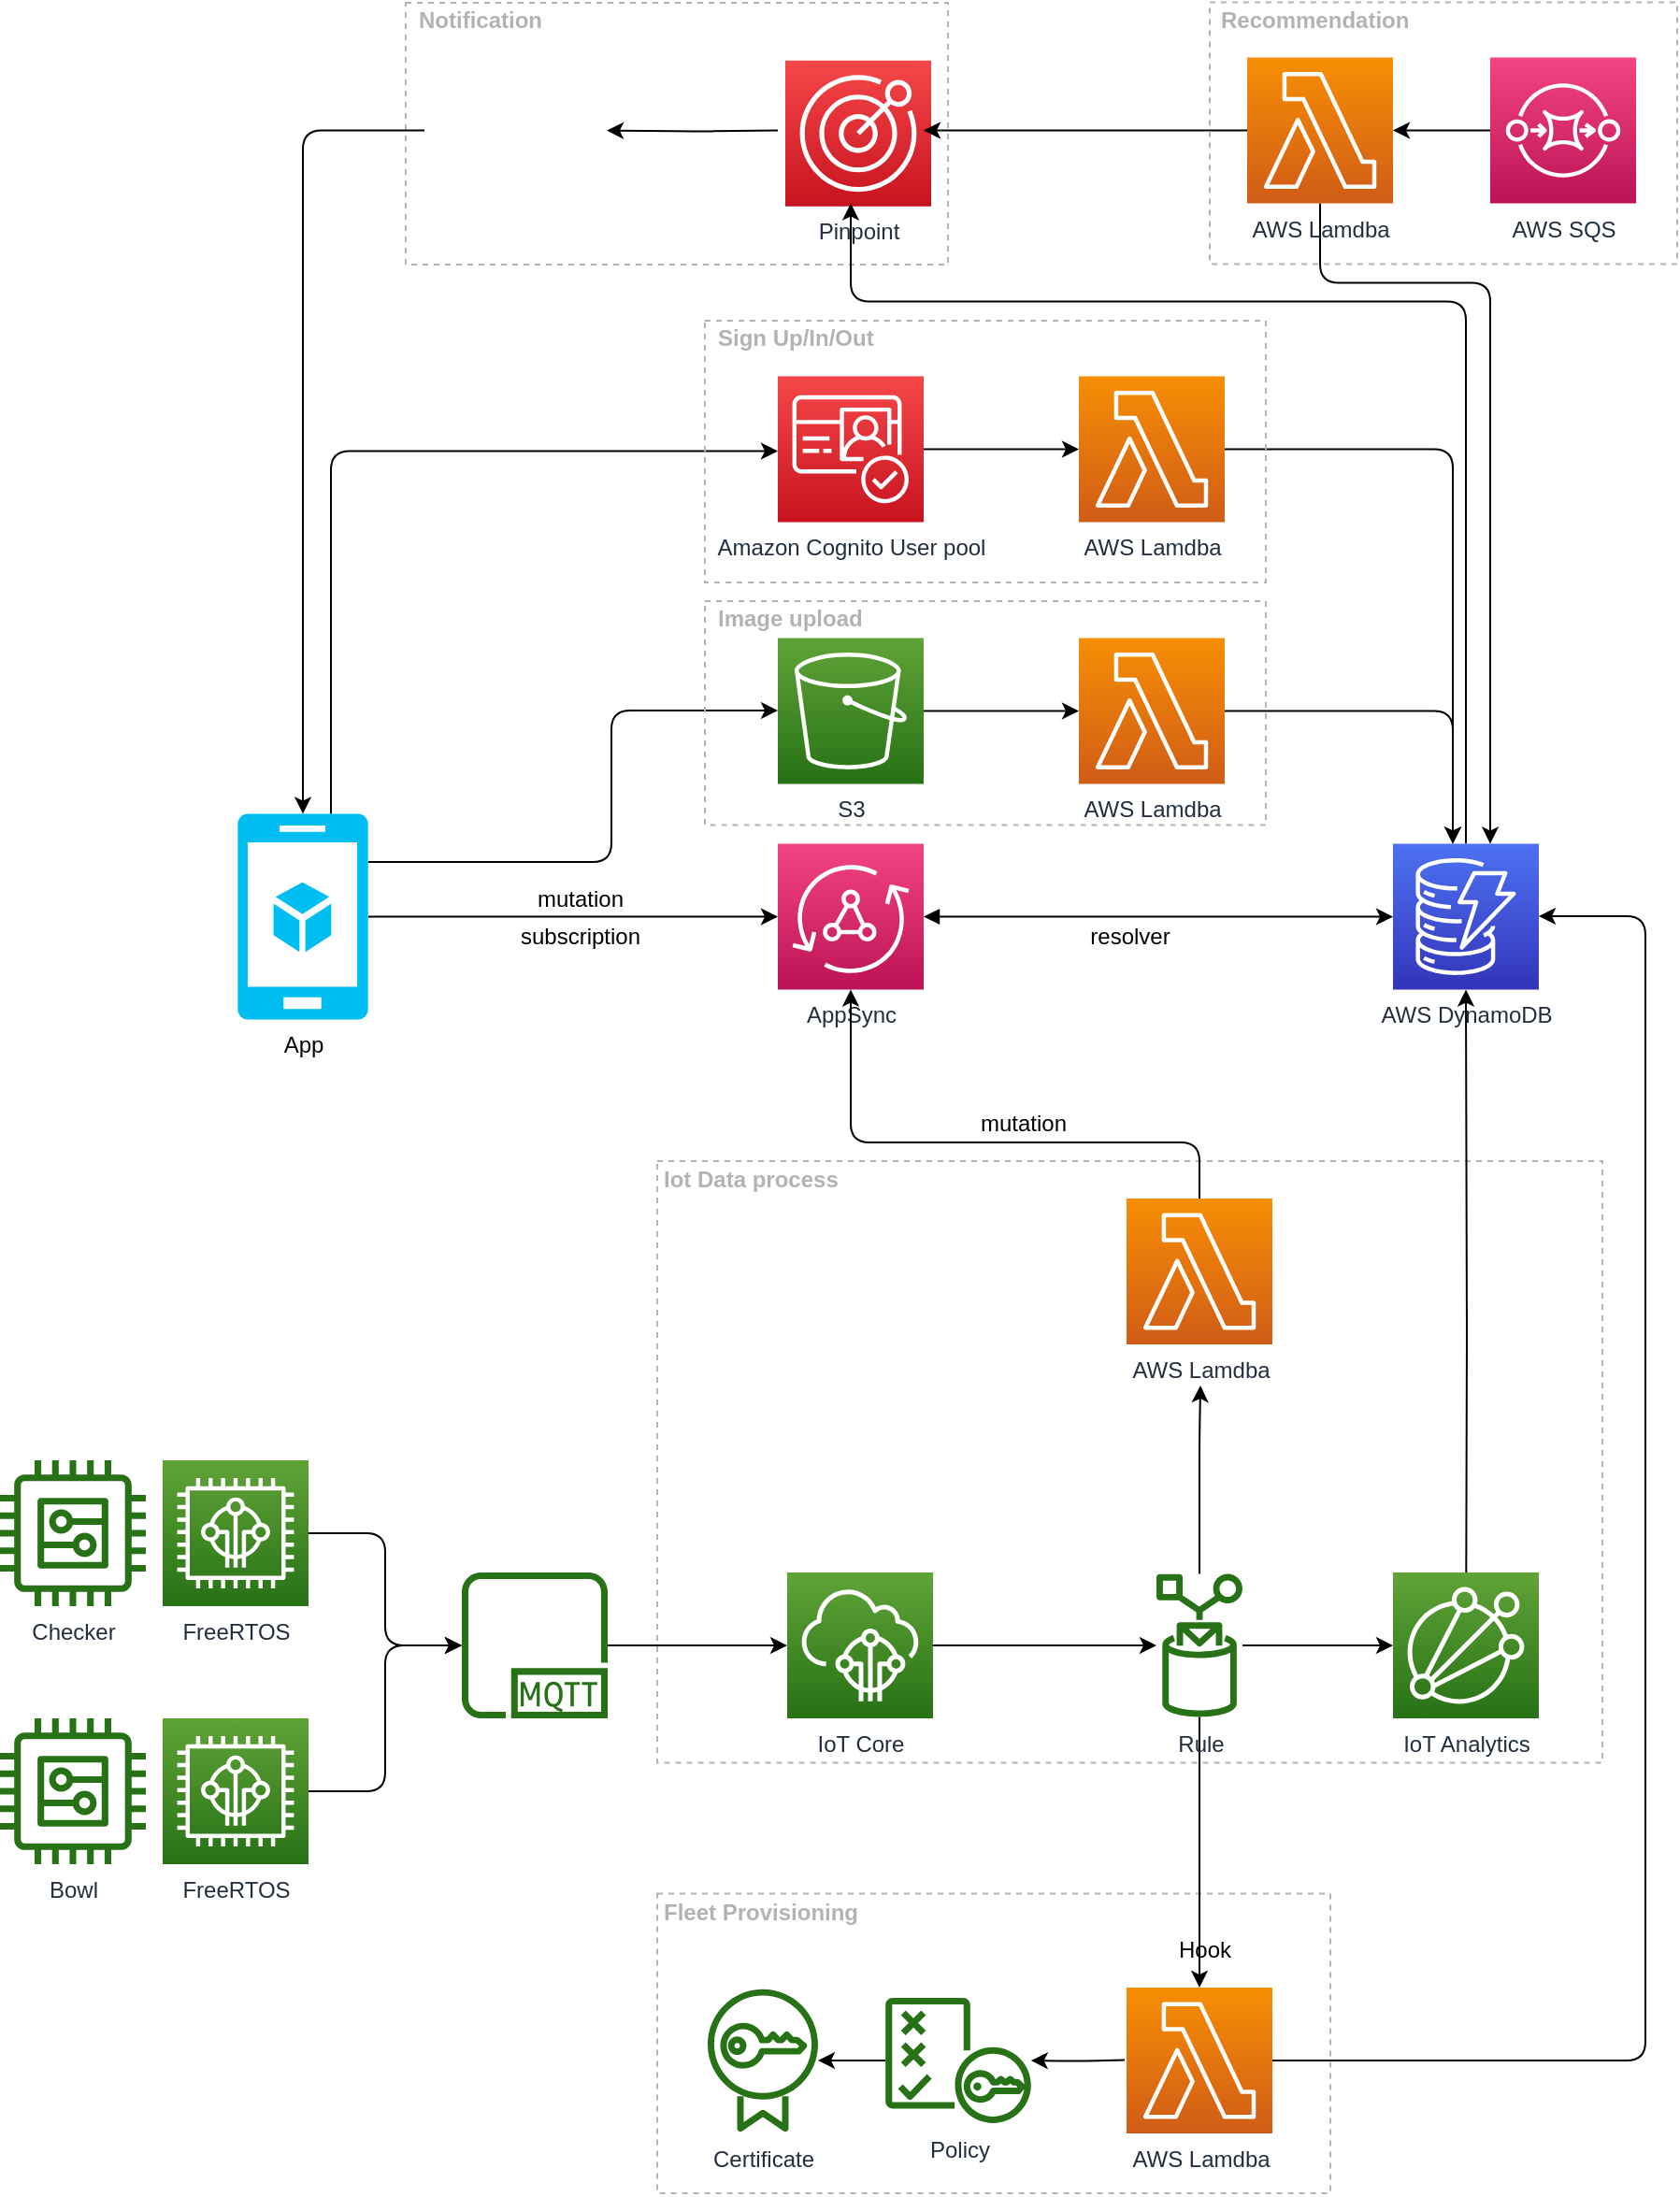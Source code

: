 <mxfile version="14.1.1" type="github" pages="6">
  <diagram id="kI84c9Ne_buLZaDN4V-V" name="AWS architecture">
    <mxGraphModel dx="2249" dy="802" grid="1" gridSize="10" guides="1" tooltips="1" connect="1" arrows="1" fold="1" page="1" pageScale="1" pageWidth="827" pageHeight="1169" math="0" shadow="0">
      <root>
        <mxCell id="cHVJoLJTV80GJNCRkLCo-0" />
        <mxCell id="cHVJoLJTV80GJNCRkLCo-1" parent="cHVJoLJTV80GJNCRkLCo-0" />
        <mxCell id="cHVJoLJTV80GJNCRkLCo-75" value="" style="group" parent="cHVJoLJTV80GJNCRkLCo-1" vertex="1" connectable="0">
          <mxGeometry x="147" y="100.25" width="290" height="140.25" as="geometry" />
        </mxCell>
        <mxCell id="cHVJoLJTV80GJNCRkLCo-76" value="" style="group" parent="cHVJoLJTV80GJNCRkLCo-75" vertex="1" connectable="0">
          <mxGeometry width="290" height="140.25" as="geometry" />
        </mxCell>
        <mxCell id="cHVJoLJTV80GJNCRkLCo-77" value="&lt;b&gt;&lt;br&gt;&lt;br&gt;&lt;br&gt;&lt;br&gt;&lt;br&gt;&lt;br&gt;&lt;br&gt;&lt;/b&gt;" style="whiteSpace=wrap;html=1;dashed=1;align=left;strokeColor=#B3B3B3;fillColor=none;" parent="cHVJoLJTV80GJNCRkLCo-76" vertex="1">
          <mxGeometry y="0.25" width="290" height="140" as="geometry" />
        </mxCell>
        <mxCell id="cHVJoLJTV80GJNCRkLCo-78" value="Notification" style="text;html=1;resizable=0;autosize=1;align=left;verticalAlign=middle;points=[];fillColor=none;strokeColor=none;rounded=0;dashed=1;fontStyle=1;fontColor=#B3B3B3;" parent="cHVJoLJTV80GJNCRkLCo-76" vertex="1">
          <mxGeometry x="4.64" width="80" height="20" as="geometry" />
        </mxCell>
        <mxCell id="Gt6vgLaPl2mXH0pvEvja-3" value="Pinpoint" style="outlineConnect=0;fontColor=#232F3E;gradientColor=#F54749;gradientDirection=north;fillColor=#C7131F;strokeColor=#ffffff;dashed=0;verticalLabelPosition=bottom;verticalAlign=top;align=center;html=1;fontSize=12;fontStyle=0;aspect=fixed;shape=mxgraph.aws4.resourceIcon;resIcon=mxgraph.aws4.pinpoint;" parent="cHVJoLJTV80GJNCRkLCo-76" vertex="1">
          <mxGeometry x="203" y="31.12" width="78" height="78" as="geometry" />
        </mxCell>
        <mxCell id="cHVJoLJTV80GJNCRkLCo-79" value="&lt;b&gt;&lt;br&gt;&lt;/b&gt;" style="whiteSpace=wrap;html=1;dashed=1;align=left;strokeColor=#B3B3B3;fillColor=none;" parent="cHVJoLJTV80GJNCRkLCo-1" vertex="1">
          <mxGeometry x="281.5" y="720" width="505.5" height="321.75" as="geometry" />
        </mxCell>
        <mxCell id="cHVJoLJTV80GJNCRkLCo-60" value="&lt;b&gt;&lt;br&gt;&lt;/b&gt;" style="whiteSpace=wrap;html=1;dashed=1;align=left;strokeColor=#B3B3B3;fillColor=none;" parent="cHVJoLJTV80GJNCRkLCo-1" vertex="1">
          <mxGeometry x="281.5" y="1111.75" width="360" height="160.25" as="geometry" />
        </mxCell>
        <mxCell id="cHVJoLJTV80GJNCRkLCo-46" style="edgeStyle=orthogonalEdgeStyle;orthogonalLoop=1;jettySize=auto;html=1;" parent="cHVJoLJTV80GJNCRkLCo-1" source="cHVJoLJTV80GJNCRkLCo-2" target="cHVJoLJTV80GJNCRkLCo-36" edge="1">
          <mxGeometry relative="1" as="geometry" />
        </mxCell>
        <mxCell id="cHVJoLJTV80GJNCRkLCo-2" value="Amazon Cognito User pool" style="outlineConnect=0;fontColor=#232F3E;gradientColor=#F54749;gradientDirection=north;fillColor=#C7131F;strokeColor=#ffffff;dashed=0;verticalLabelPosition=bottom;verticalAlign=top;align=center;html=1;fontSize=12;fontStyle=0;aspect=fixed;shape=mxgraph.aws4.resourceIcon;resIcon=mxgraph.aws4.cognito;" parent="cHVJoLJTV80GJNCRkLCo-1" vertex="1">
          <mxGeometry x="346" y="300.25" width="78" height="78" as="geometry" />
        </mxCell>
        <mxCell id="cHVJoLJTV80GJNCRkLCo-84" style="edgeStyle=orthogonalEdgeStyle;rounded=0;orthogonalLoop=1;jettySize=auto;html=1;fontColor=#B3B3B3;startArrow=block;startFill=1;" parent="cHVJoLJTV80GJNCRkLCo-1" source="cHVJoLJTV80GJNCRkLCo-3" target="cHVJoLJTV80GJNCRkLCo-5" edge="1">
          <mxGeometry relative="1" as="geometry" />
        </mxCell>
        <mxCell id="cHVJoLJTV80GJNCRkLCo-3" value="AppSync" style="outlineConnect=0;fontColor=#232F3E;gradientColor=#F34482;gradientDirection=north;fillColor=#BC1356;strokeColor=#ffffff;dashed=0;verticalLabelPosition=bottom;verticalAlign=top;align=center;html=1;fontSize=12;fontStyle=0;aspect=fixed;shape=mxgraph.aws4.resourceIcon;resIcon=mxgraph.aws4.appsync;" parent="cHVJoLJTV80GJNCRkLCo-1" vertex="1">
          <mxGeometry x="346" y="550.25" width="78" height="78" as="geometry" />
        </mxCell>
        <mxCell id="cHVJoLJTV80GJNCRkLCo-50" style="edgeStyle=orthogonalEdgeStyle;orthogonalLoop=1;jettySize=auto;html=1;" parent="cHVJoLJTV80GJNCRkLCo-1" source="cHVJoLJTV80GJNCRkLCo-4" target="cHVJoLJTV80GJNCRkLCo-29" edge="1">
          <mxGeometry relative="1" as="geometry" />
        </mxCell>
        <mxCell id="cHVJoLJTV80GJNCRkLCo-4" value="S3" style="outlineConnect=0;fontColor=#232F3E;gradientColor=#60A337;gradientDirection=north;fillColor=#277116;strokeColor=#ffffff;dashed=0;verticalLabelPosition=bottom;verticalAlign=top;align=center;html=1;fontSize=12;fontStyle=0;aspect=fixed;shape=mxgraph.aws4.resourceIcon;resIcon=mxgraph.aws4.s3;" parent="cHVJoLJTV80GJNCRkLCo-1" vertex="1">
          <mxGeometry x="346" y="440.25" width="78" height="78" as="geometry" />
        </mxCell>
        <mxCell id="cHVJoLJTV80GJNCRkLCo-37" style="edgeStyle=orthogonalEdgeStyle;orthogonalLoop=1;jettySize=auto;html=1;" parent="cHVJoLJTV80GJNCRkLCo-1" source="cHVJoLJTV80GJNCRkLCo-5" edge="1">
          <mxGeometry relative="1" as="geometry">
            <Array as="points">
              <mxPoint x="714" y="260.25" />
              <mxPoint x="385" y="260.25" />
            </Array>
            <mxPoint x="385" y="207.75" as="targetPoint" />
          </mxGeometry>
        </mxCell>
        <mxCell id="cHVJoLJTV80GJNCRkLCo-5" value="AWS DynamoDB" style="outlineConnect=0;fontColor=#232F3E;gradientColor=#4D72F3;gradientDirection=north;fillColor=#3334B9;strokeColor=#ffffff;dashed=0;verticalLabelPosition=bottom;verticalAlign=top;align=center;html=1;fontSize=12;fontStyle=0;aspect=fixed;shape=mxgraph.aws4.resourceIcon;resIcon=mxgraph.aws4.dynamodb;" parent="cHVJoLJTV80GJNCRkLCo-1" vertex="1">
          <mxGeometry x="675" y="550.25" width="78" height="78" as="geometry" />
        </mxCell>
        <mxCell id="cHVJoLJTV80GJNCRkLCo-42" style="edgeStyle=orthogonalEdgeStyle;orthogonalLoop=1;jettySize=auto;html=1;" parent="cHVJoLJTV80GJNCRkLCo-1" source="cHVJoLJTV80GJNCRkLCo-7" edge="1">
          <mxGeometry relative="1" as="geometry">
            <mxPoint x="675" y="979.05" as="targetPoint" />
          </mxGeometry>
        </mxCell>
        <mxCell id="M9Ep_9qHXay2_r5EFc0W-3" value="" style="edgeStyle=orthogonalEdgeStyle;rounded=0;orthogonalLoop=1;jettySize=auto;html=1;" parent="cHVJoLJTV80GJNCRkLCo-1" source="cHVJoLJTV80GJNCRkLCo-7" target="cHVJoLJTV80GJNCRkLCo-45" edge="1">
          <mxGeometry relative="1" as="geometry" />
        </mxCell>
        <mxCell id="cHVJoLJTV80GJNCRkLCo-7" value="Rule" style="outlineConnect=0;fontColor=#232F3E;gradientColor=none;fillColor=#277116;strokeColor=none;dashed=0;verticalLabelPosition=bottom;verticalAlign=top;align=center;html=1;fontSize=12;fontStyle=0;aspect=fixed;pointerEvents=1;shape=mxgraph.aws4.rule;" parent="cHVJoLJTV80GJNCRkLCo-1" vertex="1">
          <mxGeometry x="548.5" y="940" width="46" height="78" as="geometry" />
        </mxCell>
        <mxCell id="cHVJoLJTV80GJNCRkLCo-39" style="edgeStyle=orthogonalEdgeStyle;orthogonalLoop=1;jettySize=auto;html=1;" parent="cHVJoLJTV80GJNCRkLCo-1" source="Gt6vgLaPl2mXH0pvEvja-2" target="cHVJoLJTV80GJNCRkLCo-11" edge="1">
          <mxGeometry relative="1" as="geometry" />
        </mxCell>
        <mxCell id="cHVJoLJTV80GJNCRkLCo-8" value="Bowl" style="outlineConnect=0;fontColor=#232F3E;gradientColor=none;fillColor=#277116;strokeColor=none;dashed=0;verticalLabelPosition=bottom;verticalAlign=top;align=center;html=1;fontSize=12;fontStyle=0;aspect=fixed;pointerEvents=1;shape=mxgraph.aws4.generic;" parent="cHVJoLJTV80GJNCRkLCo-1" vertex="1">
          <mxGeometry x="-70" y="1018" width="78" height="78" as="geometry" />
        </mxCell>
        <mxCell id="cHVJoLJTV80GJNCRkLCo-38" style="edgeStyle=orthogonalEdgeStyle;orthogonalLoop=1;jettySize=auto;html=1;" parent="cHVJoLJTV80GJNCRkLCo-1" source="Gt6vgLaPl2mXH0pvEvja-1" target="cHVJoLJTV80GJNCRkLCo-11" edge="1">
          <mxGeometry relative="1" as="geometry" />
        </mxCell>
        <mxCell id="cHVJoLJTV80GJNCRkLCo-9" value="Checker" style="outlineConnect=0;fontColor=#232F3E;gradientColor=none;fillColor=#277116;strokeColor=none;dashed=0;verticalLabelPosition=bottom;verticalAlign=top;align=center;html=1;fontSize=12;fontStyle=0;aspect=fixed;pointerEvents=1;shape=mxgraph.aws4.generic;" parent="cHVJoLJTV80GJNCRkLCo-1" vertex="1">
          <mxGeometry x="-70" y="880" width="78" height="78" as="geometry" />
        </mxCell>
        <mxCell id="cHVJoLJTV80GJNCRkLCo-40" style="edgeStyle=orthogonalEdgeStyle;orthogonalLoop=1;jettySize=auto;html=1;" parent="cHVJoLJTV80GJNCRkLCo-1" source="cHVJoLJTV80GJNCRkLCo-11" target="cHVJoLJTV80GJNCRkLCo-14" edge="1">
          <mxGeometry relative="1" as="geometry">
            <Array as="points">
              <mxPoint x="287" y="979" />
              <mxPoint x="287" y="979" />
            </Array>
          </mxGeometry>
        </mxCell>
        <mxCell id="cHVJoLJTV80GJNCRkLCo-11" value="" style="outlineConnect=0;fontColor=#232F3E;gradientColor=none;fillColor=#277116;strokeColor=none;dashed=0;verticalLabelPosition=bottom;verticalAlign=top;align=center;html=1;fontSize=12;fontStyle=0;aspect=fixed;pointerEvents=1;shape=mxgraph.aws4.mqtt_protocol;" parent="cHVJoLJTV80GJNCRkLCo-1" vertex="1">
          <mxGeometry x="177" y="940" width="78" height="78" as="geometry" />
        </mxCell>
        <mxCell id="M9Ep_9qHXay2_r5EFc0W-0" style="edgeStyle=orthogonalEdgeStyle;rounded=0;orthogonalLoop=1;jettySize=auto;html=1;" parent="cHVJoLJTV80GJNCRkLCo-1" source="cHVJoLJTV80GJNCRkLCo-13" target="cHVJoLJTV80GJNCRkLCo-15" edge="1">
          <mxGeometry relative="1" as="geometry" />
        </mxCell>
        <mxCell id="cHVJoLJTV80GJNCRkLCo-13" value="Policy" style="outlineConnect=0;fontColor=#232F3E;gradientColor=none;fillColor=#277116;strokeColor=none;dashed=0;verticalLabelPosition=bottom;verticalAlign=top;align=center;html=1;fontSize=12;fontStyle=0;aspect=fixed;pointerEvents=1;shape=mxgraph.aws4.policy;" parent="cHVJoLJTV80GJNCRkLCo-1" vertex="1">
          <mxGeometry x="403.5" y="1167.5" width="78" height="67" as="geometry" />
        </mxCell>
        <mxCell id="cHVJoLJTV80GJNCRkLCo-41" style="edgeStyle=orthogonalEdgeStyle;orthogonalLoop=1;jettySize=auto;html=1;" parent="cHVJoLJTV80GJNCRkLCo-1" source="cHVJoLJTV80GJNCRkLCo-14" target="cHVJoLJTV80GJNCRkLCo-7" edge="1">
          <mxGeometry relative="1" as="geometry" />
        </mxCell>
        <mxCell id="cHVJoLJTV80GJNCRkLCo-14" value="IoT Core" style="outlineConnect=0;fontColor=#232F3E;gradientColor=#60A337;gradientDirection=north;fillColor=#277116;strokeColor=#ffffff;dashed=0;verticalLabelPosition=bottom;verticalAlign=top;align=center;html=1;fontSize=12;fontStyle=0;aspect=fixed;shape=mxgraph.aws4.resourceIcon;resIcon=mxgraph.aws4.iot_core;" parent="cHVJoLJTV80GJNCRkLCo-1" vertex="1">
          <mxGeometry x="351" y="940" width="78" height="78" as="geometry" />
        </mxCell>
        <mxCell id="cHVJoLJTV80GJNCRkLCo-43" style="edgeStyle=orthogonalEdgeStyle;orthogonalLoop=1;jettySize=auto;html=1;" parent="cHVJoLJTV80GJNCRkLCo-1" target="cHVJoLJTV80GJNCRkLCo-13" edge="1">
          <mxGeometry relative="1" as="geometry">
            <mxPoint x="531.5" y="1200.75" as="sourcePoint" />
            <mxPoint x="571.5" y="1261.75" as="targetPoint" />
          </mxGeometry>
        </mxCell>
        <mxCell id="cHVJoLJTV80GJNCRkLCo-15" value="Certificate" style="outlineConnect=0;fontColor=#232F3E;gradientColor=none;fillColor=#277116;strokeColor=none;dashed=0;verticalLabelPosition=bottom;verticalAlign=top;align=center;html=1;fontSize=12;fontStyle=0;aspect=fixed;pointerEvents=1;shape=mxgraph.aws4.certificate_manager;" parent="cHVJoLJTV80GJNCRkLCo-1" vertex="1">
          <mxGeometry x="308.5" y="1162" width="59" height="78" as="geometry" />
        </mxCell>
        <mxCell id="cHVJoLJTV80GJNCRkLCo-48" style="edgeStyle=orthogonalEdgeStyle;orthogonalLoop=1;jettySize=auto;html=1;" parent="cHVJoLJTV80GJNCRkLCo-1" target="cHVJoLJTV80GJNCRkLCo-5" edge="1">
          <mxGeometry relative="1" as="geometry">
            <mxPoint x="714" y="998.25" as="sourcePoint" />
          </mxGeometry>
        </mxCell>
        <mxCell id="cHVJoLJTV80GJNCRkLCo-20" style="edgeStyle=orthogonalEdgeStyle;orthogonalLoop=1;jettySize=auto;html=1;exitX=1;exitY=0.5;exitDx=0;exitDy=0;exitPerimeter=0;" parent="cHVJoLJTV80GJNCRkLCo-1" source="cHVJoLJTV80GJNCRkLCo-17" target="cHVJoLJTV80GJNCRkLCo-3" edge="1">
          <mxGeometry relative="1" as="geometry" />
        </mxCell>
        <mxCell id="cHVJoLJTV80GJNCRkLCo-35" style="edgeStyle=orthogonalEdgeStyle;orthogonalLoop=1;jettySize=auto;html=1;" parent="cHVJoLJTV80GJNCRkLCo-1" source="cHVJoLJTV80GJNCRkLCo-17" edge="1">
          <mxGeometry relative="1" as="geometry">
            <mxPoint x="346" y="340.25" as="targetPoint" />
            <Array as="points">
              <mxPoint x="107" y="340.25" />
              <mxPoint x="346" y="340.25" />
            </Array>
          </mxGeometry>
        </mxCell>
        <mxCell id="cHVJoLJTV80GJNCRkLCo-55" style="edgeStyle=orthogonalEdgeStyle;orthogonalLoop=1;jettySize=auto;html=1;" parent="cHVJoLJTV80GJNCRkLCo-1" source="cHVJoLJTV80GJNCRkLCo-17" target="cHVJoLJTV80GJNCRkLCo-4" edge="1">
          <mxGeometry relative="1" as="geometry">
            <Array as="points">
              <mxPoint x="257" y="560" />
              <mxPoint x="257" y="479" />
            </Array>
          </mxGeometry>
        </mxCell>
        <mxCell id="cHVJoLJTV80GJNCRkLCo-17" value="App" style="verticalLabelPosition=bottom;html=1;verticalAlign=top;align=center;strokeColor=none;fillColor=#00BEF2;shape=mxgraph.azure.mobile_services;pointerEvents=1;" parent="cHVJoLJTV80GJNCRkLCo-1" vertex="1">
          <mxGeometry x="57" y="534.25" width="70" height="110" as="geometry" />
        </mxCell>
        <mxCell id="cHVJoLJTV80GJNCRkLCo-32" style="edgeStyle=orthogonalEdgeStyle;orthogonalLoop=1;jettySize=auto;html=1;" parent="cHVJoLJTV80GJNCRkLCo-1" source="cHVJoLJTV80GJNCRkLCo-21" target="cHVJoLJTV80GJNCRkLCo-28" edge="1">
          <mxGeometry relative="1" as="geometry" />
        </mxCell>
        <mxCell id="cHVJoLJTV80GJNCRkLCo-21" value="AWS SQS" style="outlineConnect=0;fontColor=#232F3E;gradientColor=#F34482;gradientDirection=north;fillColor=#BC1356;strokeColor=#ffffff;dashed=0;verticalLabelPosition=bottom;verticalAlign=top;align=center;html=1;fontSize=12;fontStyle=0;aspect=fixed;shape=mxgraph.aws4.resourceIcon;resIcon=mxgraph.aws4.sqs;" parent="cHVJoLJTV80GJNCRkLCo-1" vertex="1">
          <mxGeometry x="727" y="129.75" width="78" height="78" as="geometry" />
        </mxCell>
        <mxCell id="cHVJoLJTV80GJNCRkLCo-34" style="edgeStyle=orthogonalEdgeStyle;orthogonalLoop=1;jettySize=auto;html=1;" parent="cHVJoLJTV80GJNCRkLCo-1" target="cHVJoLJTV80GJNCRkLCo-27" edge="1">
          <mxGeometry relative="1" as="geometry">
            <mxPoint x="346" y="168.8" as="sourcePoint" />
          </mxGeometry>
        </mxCell>
        <mxCell id="cHVJoLJTV80GJNCRkLCo-31" style="edgeStyle=orthogonalEdgeStyle;orthogonalLoop=1;jettySize=auto;html=1;exitX=0;exitY=0.5;exitDx=0;exitDy=0;entryX=0.5;entryY=0;entryDx=0;entryDy=0;entryPerimeter=0;" parent="cHVJoLJTV80GJNCRkLCo-1" source="cHVJoLJTV80GJNCRkLCo-27" target="cHVJoLJTV80GJNCRkLCo-17" edge="1">
          <mxGeometry relative="1" as="geometry" />
        </mxCell>
        <mxCell id="cHVJoLJTV80GJNCRkLCo-27" value="" style="shape=image;imageAspect=0;aspect=fixed;verticalLabelPosition=bottom;verticalAlign=top;image=https://onesignal-blog.s3.amazonaws.com/2018/Aug/onesignal-1534463753064.png;" parent="cHVJoLJTV80GJNCRkLCo-1" vertex="1">
          <mxGeometry x="157" y="120" width="97.5" height="97.5" as="geometry" />
        </mxCell>
        <mxCell id="cHVJoLJTV80GJNCRkLCo-33" style="edgeStyle=orthogonalEdgeStyle;orthogonalLoop=1;jettySize=auto;html=1;" parent="cHVJoLJTV80GJNCRkLCo-1" source="cHVJoLJTV80GJNCRkLCo-28" edge="1">
          <mxGeometry relative="1" as="geometry">
            <mxPoint x="424" y="168.75" as="targetPoint" />
          </mxGeometry>
        </mxCell>
        <mxCell id="cHVJoLJTV80GJNCRkLCo-49" style="edgeStyle=orthogonalEdgeStyle;orthogonalLoop=1;jettySize=auto;html=1;" parent="cHVJoLJTV80GJNCRkLCo-1" source="cHVJoLJTV80GJNCRkLCo-28" target="cHVJoLJTV80GJNCRkLCo-5" edge="1">
          <mxGeometry relative="1" as="geometry">
            <mxPoint x="737" y="440.25" as="targetPoint" />
            <Array as="points">
              <mxPoint x="636" y="250.25" />
              <mxPoint x="727" y="250.25" />
            </Array>
          </mxGeometry>
        </mxCell>
        <mxCell id="cHVJoLJTV80GJNCRkLCo-28" value="AWS Lamdba" style="outlineConnect=0;fontColor=#232F3E;gradientColor=#F78E04;gradientDirection=north;fillColor=#D05C17;strokeColor=#ffffff;dashed=0;verticalLabelPosition=bottom;verticalAlign=top;align=center;html=1;fontSize=12;fontStyle=0;aspect=fixed;shape=mxgraph.aws4.resourceIcon;resIcon=mxgraph.aws4.lambda;" parent="cHVJoLJTV80GJNCRkLCo-1" vertex="1">
          <mxGeometry x="597" y="129.75" width="78" height="78" as="geometry" />
        </mxCell>
        <mxCell id="cHVJoLJTV80GJNCRkLCo-51" style="edgeStyle=orthogonalEdgeStyle;orthogonalLoop=1;jettySize=auto;html=1;" parent="cHVJoLJTV80GJNCRkLCo-1" source="cHVJoLJTV80GJNCRkLCo-29" target="cHVJoLJTV80GJNCRkLCo-5" edge="1">
          <mxGeometry relative="1" as="geometry">
            <mxPoint x="717" y="630.25" as="targetPoint" />
            <Array as="points">
              <mxPoint x="707" y="479.25" />
            </Array>
          </mxGeometry>
        </mxCell>
        <mxCell id="cHVJoLJTV80GJNCRkLCo-29" value="AWS Lamdba" style="outlineConnect=0;fontColor=#232F3E;gradientColor=#F78E04;gradientDirection=north;fillColor=#D05C17;strokeColor=#ffffff;dashed=0;verticalLabelPosition=bottom;verticalAlign=top;align=center;html=1;fontSize=12;fontStyle=0;aspect=fixed;shape=mxgraph.aws4.resourceIcon;resIcon=mxgraph.aws4.lambda;" parent="cHVJoLJTV80GJNCRkLCo-1" vertex="1">
          <mxGeometry x="507" y="440.25" width="78" height="78" as="geometry" />
        </mxCell>
        <mxCell id="cHVJoLJTV80GJNCRkLCo-47" style="edgeStyle=orthogonalEdgeStyle;orthogonalLoop=1;jettySize=auto;html=1;" parent="cHVJoLJTV80GJNCRkLCo-1" source="cHVJoLJTV80GJNCRkLCo-36" target="cHVJoLJTV80GJNCRkLCo-5" edge="1">
          <mxGeometry relative="1" as="geometry">
            <Array as="points">
              <mxPoint x="707" y="339.25" />
            </Array>
          </mxGeometry>
        </mxCell>
        <mxCell id="cHVJoLJTV80GJNCRkLCo-36" value="AWS Lamdba" style="outlineConnect=0;fontColor=#232F3E;gradientColor=#F78E04;gradientDirection=north;fillColor=#D05C17;strokeColor=#ffffff;dashed=0;verticalLabelPosition=bottom;verticalAlign=top;align=center;html=1;fontSize=12;fontStyle=0;aspect=fixed;shape=mxgraph.aws4.resourceIcon;resIcon=mxgraph.aws4.lambda;" parent="cHVJoLJTV80GJNCRkLCo-1" vertex="1">
          <mxGeometry x="507" y="300.25" width="78" height="78" as="geometry" />
        </mxCell>
        <mxCell id="cHVJoLJTV80GJNCRkLCo-45" value="AWS Lamdba" style="outlineConnect=0;fontColor=#232F3E;gradientColor=#F78E04;gradientDirection=north;fillColor=#D05C17;strokeColor=#ffffff;dashed=0;verticalLabelPosition=bottom;verticalAlign=top;align=center;html=1;fontSize=12;fontStyle=0;aspect=fixed;shape=mxgraph.aws4.resourceIcon;resIcon=mxgraph.aws4.lambda;" parent="cHVJoLJTV80GJNCRkLCo-1" vertex="1">
          <mxGeometry x="532.5" y="1162" width="78" height="78" as="geometry" />
        </mxCell>
        <mxCell id="cHVJoLJTV80GJNCRkLCo-57" value="mutation" style="text;html=1;resizable=0;autosize=1;align=center;verticalAlign=middle;points=[];fillColor=none;strokeColor=none;" parent="cHVJoLJTV80GJNCRkLCo-1" vertex="1">
          <mxGeometry x="210" y="570" width="60" height="20" as="geometry" />
        </mxCell>
        <mxCell id="cHVJoLJTV80GJNCRkLCo-65" value="Fleet Provisioning" style="text;html=1;resizable=0;autosize=1;align=left;verticalAlign=middle;points=[];fillColor=none;strokeColor=none;rounded=0;dashed=1;fontStyle=1;fontColor=#B3B3B3;" parent="cHVJoLJTV80GJNCRkLCo-1" vertex="1">
          <mxGeometry x="283" y="1111.75" width="120" height="20" as="geometry" />
        </mxCell>
        <mxCell id="cHVJoLJTV80GJNCRkLCo-68" value="" style="group" parent="cHVJoLJTV80GJNCRkLCo-1" vertex="1" connectable="0">
          <mxGeometry x="577" y="100" width="250" height="140.25" as="geometry" />
        </mxCell>
        <mxCell id="cHVJoLJTV80GJNCRkLCo-71" value="" style="group" parent="cHVJoLJTV80GJNCRkLCo-68" vertex="1" connectable="0">
          <mxGeometry width="250" height="140.25" as="geometry" />
        </mxCell>
        <mxCell id="cHVJoLJTV80GJNCRkLCo-63" value="&lt;b&gt;&lt;br&gt;&lt;br&gt;&lt;br&gt;&lt;br&gt;&lt;br&gt;&lt;br&gt;&lt;br&gt;&lt;/b&gt;" style="whiteSpace=wrap;html=1;dashed=1;align=left;strokeColor=#B3B3B3;fillColor=none;" parent="cHVJoLJTV80GJNCRkLCo-71" vertex="1">
          <mxGeometry y="0.25" width="250" height="140" as="geometry" />
        </mxCell>
        <mxCell id="cHVJoLJTV80GJNCRkLCo-64" value="Recommendation" style="text;html=1;resizable=0;autosize=1;align=left;verticalAlign=middle;points=[];fillColor=none;strokeColor=none;rounded=0;dashed=1;fontStyle=1;fontColor=#B3B3B3;" parent="cHVJoLJTV80GJNCRkLCo-71" vertex="1">
          <mxGeometry x="4" width="120" height="20" as="geometry" />
        </mxCell>
        <mxCell id="cHVJoLJTV80GJNCRkLCo-72" value="" style="group" parent="cHVJoLJTV80GJNCRkLCo-1" vertex="1" connectable="0">
          <mxGeometry x="307" y="270.25" width="300" height="140.25" as="geometry" />
        </mxCell>
        <mxCell id="cHVJoLJTV80GJNCRkLCo-73" value="&lt;b&gt;&lt;br&gt;&lt;br&gt;&lt;br&gt;&lt;br&gt;&lt;br&gt;&lt;br&gt;&lt;br&gt;&lt;/b&gt;" style="whiteSpace=wrap;html=1;dashed=1;align=left;strokeColor=#B3B3B3;fillColor=none;" parent="cHVJoLJTV80GJNCRkLCo-72" vertex="1">
          <mxGeometry y="0.25" width="300" height="140" as="geometry" />
        </mxCell>
        <mxCell id="cHVJoLJTV80GJNCRkLCo-74" value="Sign Up/In/Out" style="text;html=1;resizable=0;autosize=1;align=left;verticalAlign=middle;points=[];fillColor=none;strokeColor=none;rounded=0;dashed=1;fontStyle=1;fontColor=#B3B3B3;" parent="cHVJoLJTV80GJNCRkLCo-72" vertex="1">
          <mxGeometry x="4.8" width="100" height="20" as="geometry" />
        </mxCell>
        <mxCell id="cHVJoLJTV80GJNCRkLCo-80" value="Iot Data process" style="text;html=1;resizable=0;autosize=1;align=left;verticalAlign=middle;points=[];fillColor=none;strokeColor=none;rounded=0;dashed=1;fontStyle=1;fontColor=#B3B3B3;" parent="cHVJoLJTV80GJNCRkLCo-1" vertex="1">
          <mxGeometry x="283" y="720" width="110" height="20" as="geometry" />
        </mxCell>
        <mxCell id="cHVJoLJTV80GJNCRkLCo-81" value="" style="group" parent="cHVJoLJTV80GJNCRkLCo-1" vertex="1" connectable="0">
          <mxGeometry x="307" y="420.25" width="300" height="120" as="geometry" />
        </mxCell>
        <mxCell id="cHVJoLJTV80GJNCRkLCo-82" value="&lt;b&gt;&lt;br&gt;&lt;br&gt;&lt;br&gt;&lt;br&gt;&lt;br&gt;&lt;br&gt;&lt;br&gt;&lt;/b&gt;" style="whiteSpace=wrap;html=1;dashed=1;align=left;strokeColor=#B3B3B3;fillColor=none;" parent="cHVJoLJTV80GJNCRkLCo-81" vertex="1">
          <mxGeometry y="0.214" width="300" height="119.786" as="geometry" />
        </mxCell>
        <mxCell id="cHVJoLJTV80GJNCRkLCo-83" value="Image upload" style="text;html=1;resizable=0;autosize=1;align=left;verticalAlign=middle;points=[];fillColor=none;strokeColor=none;rounded=0;dashed=1;fontStyle=1;fontColor=#B3B3B3;" parent="cHVJoLJTV80GJNCRkLCo-81" vertex="1">
          <mxGeometry x="4.8" width="90" height="20" as="geometry" />
        </mxCell>
        <mxCell id="M9Ep_9qHXay2_r5EFc0W-4" value="Hook" style="text;html=1;strokeColor=none;fillColor=none;align=center;verticalAlign=middle;whiteSpace=wrap;rounded=0;" parent="cHVJoLJTV80GJNCRkLCo-1" vertex="1">
          <mxGeometry x="532.5" y="1132" width="83" height="20" as="geometry" />
        </mxCell>
        <mxCell id="M9Ep_9qHXay2_r5EFc0W-5" style="edgeStyle=orthogonalEdgeStyle;orthogonalLoop=1;jettySize=auto;html=1;" parent="cHVJoLJTV80GJNCRkLCo-1" source="cHVJoLJTV80GJNCRkLCo-45" target="cHVJoLJTV80GJNCRkLCo-5" edge="1">
          <mxGeometry relative="1" as="geometry">
            <Array as="points">
              <mxPoint x="810" y="1201" />
              <mxPoint x="810" y="589" />
            </Array>
            <mxPoint x="610.5" y="851" as="sourcePoint" />
            <mxPoint x="829.5" y="750" as="targetPoint" />
          </mxGeometry>
        </mxCell>
        <mxCell id="Gt6vgLaPl2mXH0pvEvja-0" value="IoT Analytics" style="outlineConnect=0;fontColor=#232F3E;gradientColor=#60A337;gradientDirection=north;fillColor=#277116;strokeColor=#ffffff;dashed=0;verticalLabelPosition=bottom;verticalAlign=top;align=center;html=1;fontSize=12;fontStyle=0;aspect=fixed;shape=mxgraph.aws4.resourceIcon;resIcon=mxgraph.aws4.iot_analytics;" parent="cHVJoLJTV80GJNCRkLCo-1" vertex="1">
          <mxGeometry x="675" y="940" width="78" height="78" as="geometry" />
        </mxCell>
        <mxCell id="Gt6vgLaPl2mXH0pvEvja-1" value="FreeRTOS" style="outlineConnect=0;fontColor=#232F3E;gradientColor=#60A337;gradientDirection=north;fillColor=#277116;strokeColor=#ffffff;dashed=0;verticalLabelPosition=bottom;verticalAlign=top;align=center;html=1;fontSize=12;fontStyle=0;aspect=fixed;shape=mxgraph.aws4.resourceIcon;resIcon=mxgraph.aws4.freertos;" parent="cHVJoLJTV80GJNCRkLCo-1" vertex="1">
          <mxGeometry x="17" y="880" width="78" height="78" as="geometry" />
        </mxCell>
        <mxCell id="Gt6vgLaPl2mXH0pvEvja-2" value="FreeRTOS" style="outlineConnect=0;fontColor=#232F3E;gradientColor=#60A337;gradientDirection=north;fillColor=#277116;strokeColor=#ffffff;dashed=0;verticalLabelPosition=bottom;verticalAlign=top;align=center;html=1;fontSize=12;fontStyle=0;aspect=fixed;shape=mxgraph.aws4.resourceIcon;resIcon=mxgraph.aws4.freertos;" parent="cHVJoLJTV80GJNCRkLCo-1" vertex="1">
          <mxGeometry x="17" y="1018" width="78" height="78" as="geometry" />
        </mxCell>
        <mxCell id="Gt6vgLaPl2mXH0pvEvja-5" style="edgeStyle=orthogonalEdgeStyle;orthogonalLoop=1;jettySize=auto;html=1;" parent="cHVJoLJTV80GJNCRkLCo-1" source="Gt6vgLaPl2mXH0pvEvja-4" target="cHVJoLJTV80GJNCRkLCo-3" edge="1">
          <mxGeometry relative="1" as="geometry">
            <Array as="points">
              <mxPoint x="572" y="710" />
              <mxPoint x="385" y="710" />
            </Array>
            <mxPoint x="570" y="780" as="sourcePoint" />
            <mxPoint x="446" y="768.5" as="targetPoint" />
          </mxGeometry>
        </mxCell>
        <mxCell id="Gt6vgLaPl2mXH0pvEvja-6" style="edgeStyle=orthogonalEdgeStyle;orthogonalLoop=1;jettySize=auto;html=1;" parent="cHVJoLJTV80GJNCRkLCo-1" source="cHVJoLJTV80GJNCRkLCo-7" edge="1">
          <mxGeometry relative="1" as="geometry">
            <Array as="points">
              <mxPoint x="572" y="870" />
              <mxPoint x="572" y="870" />
            </Array>
            <mxPoint x="580" y="790" as="sourcePoint" />
            <mxPoint x="572" y="840" as="targetPoint" />
          </mxGeometry>
        </mxCell>
        <mxCell id="Gt6vgLaPl2mXH0pvEvja-7" value="mutation" style="text;html=1;resizable=0;autosize=1;align=center;verticalAlign=middle;points=[];fillColor=none;strokeColor=none;" parent="cHVJoLJTV80GJNCRkLCo-1" vertex="1">
          <mxGeometry x="447" y="690" width="60" height="20" as="geometry" />
        </mxCell>
        <mxCell id="Gt6vgLaPl2mXH0pvEvja-8" value="subscription" style="text;html=1;resizable=0;autosize=1;align=center;verticalAlign=middle;points=[];fillColor=none;strokeColor=none;" parent="cHVJoLJTV80GJNCRkLCo-1" vertex="1">
          <mxGeometry x="200" y="590" width="80" height="20" as="geometry" />
        </mxCell>
        <mxCell id="Gt6vgLaPl2mXH0pvEvja-9" value="resolver" style="text;html=1;resizable=0;autosize=1;align=center;verticalAlign=middle;points=[];fillColor=none;strokeColor=none;" parent="cHVJoLJTV80GJNCRkLCo-1" vertex="1">
          <mxGeometry x="504.25" y="590" width="60" height="20" as="geometry" />
        </mxCell>
        <mxCell id="Gt6vgLaPl2mXH0pvEvja-4" value="AWS Lamdba" style="outlineConnect=0;fontColor=#232F3E;gradientColor=#F78E04;gradientDirection=north;fillColor=#D05C17;strokeColor=#ffffff;dashed=0;verticalLabelPosition=bottom;verticalAlign=top;align=center;html=1;fontSize=12;fontStyle=0;aspect=fixed;shape=mxgraph.aws4.resourceIcon;resIcon=mxgraph.aws4.lambda;" parent="cHVJoLJTV80GJNCRkLCo-1" vertex="1">
          <mxGeometry x="532.5" y="740" width="78" height="78" as="geometry" />
        </mxCell>
      </root>
    </mxGraphModel>
  </diagram>
  <diagram id="2qSs3ABCRcR-azp0qHjR" name="CDK architecture">
    <mxGraphModel dx="2249" dy="762" grid="1" gridSize="10" guides="1" tooltips="1" connect="1" arrows="1" fold="1" page="1" pageScale="1" pageWidth="827" pageHeight="1169" math="0" shadow="0">
      <root>
        <mxCell id="0" />
        <mxCell id="1" parent="0" />
        <mxCell id="cEbAJW4yA0XyLvoaFNeY-10" value="" style="edgeStyle=orthogonalEdgeStyle;orthogonalLoop=1;jettySize=auto;html=1;exitX=0.5;exitY=1;exitDx=0;exitDy=0;curved=1;" parent="1" source="cEbAJW4yA0XyLvoaFNeY-1" target="cEbAJW4yA0XyLvoaFNeY-2" edge="1">
          <mxGeometry relative="1" as="geometry" />
        </mxCell>
        <mxCell id="cEbAJW4yA0XyLvoaFNeY-1" value="PetService&lt;br&gt;(APP)" style="rounded=1;whiteSpace=wrap;html=1;arcSize=50;fillColor=#f8cecc;strokeColor=#b85450;" parent="1" vertex="1">
          <mxGeometry x="70" y="80" width="120" height="60" as="geometry" />
        </mxCell>
        <mxCell id="cEbAJW4yA0XyLvoaFNeY-2" value="IoT&lt;br&gt;Stack" style="rounded=1;whiteSpace=wrap;html=1;fillColor=#d5e8d4;strokeColor=#82b366;" parent="1" vertex="1">
          <mxGeometry x="-210" y="230" width="120" height="60" as="geometry" />
        </mxCell>
        <mxCell id="lDaWE6mfW9VjLVIU5mSL-4" style="edgeStyle=orthogonalEdgeStyle;rounded=0;orthogonalLoop=1;jettySize=auto;html=1;entryX=1;entryY=0.5;entryDx=0;entryDy=0;fontColor=#B3B3B3;" parent="1" source="cEbAJW4yA0XyLvoaFNeY-3" target="cEbAJW4yA0XyLvoaFNeY-2" edge="1">
          <mxGeometry relative="1" as="geometry" />
        </mxCell>
        <mxCell id="lDaWE6mfW9VjLVIU5mSL-5" style="edgeStyle=orthogonalEdgeStyle;rounded=0;orthogonalLoop=1;jettySize=auto;html=1;fontColor=#B3B3B3;entryX=0;entryY=0.5;entryDx=0;entryDy=0;" parent="1" source="cEbAJW4yA0XyLvoaFNeY-3" target="cEbAJW4yA0XyLvoaFNeY-4" edge="1">
          <mxGeometry relative="1" as="geometry">
            <mxPoint x="240" y="260" as="targetPoint" />
          </mxGeometry>
        </mxCell>
        <mxCell id="cEbAJW4yA0XyLvoaFNeY-3" value="Pet&lt;br&gt;Stack" style="rounded=1;whiteSpace=wrap;html=1;fillColor=#d5e8d4;strokeColor=#82b366;" parent="1" vertex="1">
          <mxGeometry x="70" y="230" width="120" height="60" as="geometry" />
        </mxCell>
        <mxCell id="cEbAJW4yA0XyLvoaFNeY-4" value="Insight&lt;br&gt;Stack" style="rounded=1;whiteSpace=wrap;html=1;fillColor=#d5e8d4;strokeColor=#82b366;" parent="1" vertex="1">
          <mxGeometry x="360" y="230" width="120" height="60" as="geometry" />
        </mxCell>
        <mxCell id="cEbAJW4yA0XyLvoaFNeY-5" value="Event&lt;br&gt;Construct" style="rounded=1;whiteSpace=wrap;html=1;fillColor=#fff2cc;strokeColor=#d6b656;" parent="1" vertex="1">
          <mxGeometry x="-300" y="390" width="80" height="40" as="geometry" />
        </mxCell>
        <mxCell id="cEbAJW4yA0XyLvoaFNeY-6" value="Routine&lt;br&gt;Construct" style="rounded=1;whiteSpace=wrap;html=1;fillColor=#fff2cc;strokeColor=#d6b656;fontColor=#B3B3B3;" parent="1" vertex="1">
          <mxGeometry x="380" y="360" width="80" height="40" as="geometry" />
        </mxCell>
        <mxCell id="cEbAJW4yA0XyLvoaFNeY-7" value="Push&lt;br&gt;Construct" style="rounded=1;whiteSpace=wrap;html=1;fillColor=#fff2cc;strokeColor=#d6b656;fontColor=#B3B3B3;" parent="1" vertex="1">
          <mxGeometry x="380" y="460" width="80" height="40" as="geometry" />
        </mxCell>
        <mxCell id="cEbAJW4yA0XyLvoaFNeY-11" value="" style="edgeStyle=orthogonalEdgeStyle;orthogonalLoop=1;jettySize=auto;html=1;exitX=0.5;exitY=1;exitDx=0;exitDy=0;curved=1;entryX=0.5;entryY=0;entryDx=0;entryDy=0;" parent="1" source="cEbAJW4yA0XyLvoaFNeY-1" target="cEbAJW4yA0XyLvoaFNeY-4" edge="1">
          <mxGeometry relative="1" as="geometry">
            <mxPoint x="140" y="190" as="sourcePoint" />
            <mxPoint x="-40" y="240" as="targetPoint" />
          </mxGeometry>
        </mxCell>
        <mxCell id="cEbAJW4yA0XyLvoaFNeY-12" value="" style="edgeStyle=orthogonalEdgeStyle;orthogonalLoop=1;jettySize=auto;html=1;exitX=0.5;exitY=1;exitDx=0;exitDy=0;curved=1;entryX=0.5;entryY=0;entryDx=0;entryDy=0;" parent="1" source="cEbAJW4yA0XyLvoaFNeY-1" target="cEbAJW4yA0XyLvoaFNeY-3" edge="1">
          <mxGeometry relative="1" as="geometry">
            <mxPoint x="140" y="190" as="sourcePoint" />
            <mxPoint x="320" y="240" as="targetPoint" />
          </mxGeometry>
        </mxCell>
        <mxCell id="cEbAJW4yA0XyLvoaFNeY-13" value="API&lt;br&gt;Construct" style="rounded=1;whiteSpace=wrap;html=1;fillColor=#fff2cc;strokeColor=#d6b656;" parent="1" vertex="1">
          <mxGeometry x="200" y="360" width="80" height="40" as="geometry" />
        </mxCell>
        <mxCell id="cEbAJW4yA0XyLvoaFNeY-14" value="Pet&lt;br&gt;Construct" style="rounded=1;whiteSpace=wrap;html=1;fillColor=#fff2cc;strokeColor=#d6b656;" parent="1" vertex="1">
          <mxGeometry x="200" y="490" width="80" height="40" as="geometry" />
        </mxCell>
        <mxCell id="cEbAJW4yA0XyLvoaFNeY-15" value="Device&lt;br&gt;Construct" style="rounded=1;whiteSpace=wrap;html=1;fillColor=#fff2cc;strokeColor=#d6b656;" parent="1" vertex="1">
          <mxGeometry x="-180" y="440" width="80" height="40" as="geometry" />
        </mxCell>
        <mxCell id="cEbAJW4yA0XyLvoaFNeY-16" value="" style="edgeStyle=orthogonalEdgeStyle;orthogonalLoop=1;jettySize=auto;html=1;exitX=0.5;exitY=1;exitDx=0;exitDy=0;curved=1;entryX=0.5;entryY=0;entryDx=0;entryDy=0;" parent="1" source="cEbAJW4yA0XyLvoaFNeY-2" target="cEbAJW4yA0XyLvoaFNeY-5" edge="1">
          <mxGeometry relative="1" as="geometry">
            <mxPoint x="-60" y="300" as="sourcePoint" />
            <mxPoint x="-240" y="350" as="targetPoint" />
          </mxGeometry>
        </mxCell>
        <mxCell id="cEbAJW4yA0XyLvoaFNeY-17" value="" style="edgeStyle=orthogonalEdgeStyle;orthogonalLoop=1;jettySize=auto;html=1;exitX=0.5;exitY=1;exitDx=0;exitDy=0;curved=1;entryX=0.5;entryY=0;entryDx=0;entryDy=0;" parent="1" source="cEbAJW4yA0XyLvoaFNeY-2" target="cEbAJW4yA0XyLvoaFNeY-15" edge="1">
          <mxGeometry relative="1" as="geometry">
            <mxPoint x="-40" y="300" as="sourcePoint" />
            <mxPoint x="-110" y="370" as="targetPoint" />
          </mxGeometry>
        </mxCell>
        <mxCell id="cEbAJW4yA0XyLvoaFNeY-20" value="" style="edgeStyle=orthogonalEdgeStyle;orthogonalLoop=1;jettySize=auto;html=1;exitX=0.5;exitY=1;exitDx=0;exitDy=0;curved=1;entryX=0.5;entryY=0;entryDx=0;entryDy=0;" parent="1" source="cEbAJW4yA0XyLvoaFNeY-13" target="cEbAJW4yA0XyLvoaFNeY-14" edge="1">
          <mxGeometry relative="1" as="geometry">
            <mxPoint x="230" y="170" as="sourcePoint" />
            <mxPoint x="410" y="220" as="targetPoint" />
            <Array as="points">
              <mxPoint x="240" y="400" />
              <mxPoint x="240" y="490" />
            </Array>
          </mxGeometry>
        </mxCell>
        <mxCell id="cEbAJW4yA0XyLvoaFNeY-21" value="" style="edgeStyle=orthogonalEdgeStyle;orthogonalLoop=1;jettySize=auto;html=1;exitX=0.5;exitY=1;exitDx=0;exitDy=0;curved=1;entryX=0.5;entryY=0;entryDx=0;entryDy=0;fontColor=#B3B3B3;" parent="1" source="cEbAJW4yA0XyLvoaFNeY-4" target="cEbAJW4yA0XyLvoaFNeY-6" edge="1">
          <mxGeometry relative="1" as="geometry">
            <mxPoint x="140" y="190" as="sourcePoint" />
            <mxPoint x="320" y="240" as="targetPoint" />
          </mxGeometry>
        </mxCell>
        <mxCell id="lDaWE6mfW9VjLVIU5mSL-1" value="Analytics&lt;br&gt;Construct" style="rounded=1;whiteSpace=wrap;html=1;fillColor=#fff2cc;strokeColor=#d6b656;" parent="1" vertex="1">
          <mxGeometry x="-360" y="565" width="80" height="40" as="geometry" />
        </mxCell>
        <mxCell id="lDaWE6mfW9VjLVIU5mSL-2" value="" style="edgeStyle=orthogonalEdgeStyle;orthogonalLoop=1;jettySize=auto;html=1;exitX=0.5;exitY=1;exitDx=0;exitDy=0;curved=1;" parent="1" source="cEbAJW4yA0XyLvoaFNeY-5" target="lDaWE6mfW9VjLVIU5mSL-1" edge="1">
          <mxGeometry relative="1" as="geometry">
            <mxPoint x="-150" y="470" as="sourcePoint" />
            <mxPoint x="-260" y="540" as="targetPoint" />
          </mxGeometry>
        </mxCell>
        <mxCell id="lDaWE6mfW9VjLVIU5mSL-7" value="LifeLog&lt;br&gt;Construct" style="rounded=1;whiteSpace=wrap;html=1;fillColor=#fff2cc;strokeColor=#d6b656;" parent="1" vertex="1">
          <mxGeometry x="140" y="640" width="80" height="40" as="geometry" />
        </mxCell>
        <mxCell id="lDaWE6mfW9VjLVIU5mSL-8" value="Walk&lt;br&gt;Construct" style="rounded=1;whiteSpace=wrap;html=1;fillColor=#fff2cc;strokeColor=#d6b656;" parent="1" vertex="1">
          <mxGeometry x="280" y="640" width="70" height="40" as="geometry" />
        </mxCell>
        <mxCell id="lDaWE6mfW9VjLVIU5mSL-11" value="" style="edgeStyle=orthogonalEdgeStyle;orthogonalLoop=1;jettySize=auto;html=1;exitX=0.5;exitY=1;exitDx=0;exitDy=0;curved=1;fontColor=#B3B3B3;" parent="1" source="cEbAJW4yA0XyLvoaFNeY-6" target="cEbAJW4yA0XyLvoaFNeY-7" edge="1">
          <mxGeometry relative="1" as="geometry">
            <mxPoint x="430" y="300" as="sourcePoint" />
            <mxPoint x="410" y="340" as="targetPoint" />
          </mxGeometry>
        </mxCell>
        <mxCell id="lDaWE6mfW9VjLVIU5mSL-12" value="" style="edgeStyle=orthogonalEdgeStyle;orthogonalLoop=1;jettySize=auto;html=1;exitX=0.5;exitY=1;exitDx=0;exitDy=0;curved=1;fontColor=#B3B3B3;entryX=0.5;entryY=0;entryDx=0;entryDy=0;" parent="1" source="cEbAJW4yA0XyLvoaFNeY-14" target="lDaWE6mfW9VjLVIU5mSL-8" edge="1">
          <mxGeometry relative="1" as="geometry">
            <mxPoint x="511.28" y="381.98" as="sourcePoint" />
            <mxPoint x="530" y="510" as="targetPoint" />
          </mxGeometry>
        </mxCell>
        <mxCell id="lDaWE6mfW9VjLVIU5mSL-13" value="" style="edgeStyle=orthogonalEdgeStyle;orthogonalLoop=1;jettySize=auto;html=1;exitX=0.5;exitY=1;exitDx=0;exitDy=0;curved=1;fontColor=#B3B3B3;" parent="1" source="cEbAJW4yA0XyLvoaFNeY-14" target="lDaWE6mfW9VjLVIU5mSL-7" edge="1">
          <mxGeometry relative="1" as="geometry">
            <mxPoint x="230" y="540" as="sourcePoint" />
            <mxPoint x="320" y="630" as="targetPoint" />
          </mxGeometry>
        </mxCell>
        <mxCell id="lDaWE6mfW9VjLVIU5mSL-14" value="&lt;font color=&quot;#1a1a1a&quot;&gt;Cognito&lt;br&gt;Appsync&lt;br&gt;DynamoDB&lt;br&gt;&lt;/font&gt;" style="text;html=1;strokeColor=none;fillColor=none;align=left;verticalAlign=middle;whiteSpace=wrap;rounded=0;fontColor=#B3B3B3;" parent="1" vertex="1">
          <mxGeometry x="190" y="260" width="60" height="50" as="geometry" />
        </mxCell>
        <mxCell id="lDaWE6mfW9VjLVIU5mSL-15" value="&lt;font color=&quot;#1a1a1a&quot;&gt;IoT Core&lt;br&gt;&lt;/font&gt;" style="text;html=1;strokeColor=none;fillColor=none;align=left;verticalAlign=middle;whiteSpace=wrap;rounded=0;fontColor=#B3B3B3;" parent="1" vertex="1">
          <mxGeometry x="-90" y="270" width="50" height="20" as="geometry" />
        </mxCell>
        <mxCell id="lDaWE6mfW9VjLVIU5mSL-16" value="" style="edgeStyle=orthogonalEdgeStyle;orthogonalLoop=1;jettySize=auto;html=1;exitX=0.5;exitY=1;exitDx=0;exitDy=0;curved=1;entryX=0.5;entryY=0;entryDx=0;entryDy=0;fontColor=#B3B3B3;" parent="1" source="cEbAJW4yA0XyLvoaFNeY-3" target="cEbAJW4yA0XyLvoaFNeY-13" edge="1">
          <mxGeometry relative="1" as="geometry">
            <mxPoint x="110" y="310" as="sourcePoint" />
            <mxPoint x="90" y="350" as="targetPoint" />
          </mxGeometry>
        </mxCell>
        <mxCell id="lDaWE6mfW9VjLVIU5mSL-17" value="DB&lt;br&gt;Construct" style="rounded=1;whiteSpace=wrap;html=1;fillColor=#fff2cc;strokeColor=#d6b656;" parent="1" vertex="1">
          <mxGeometry x="90" y="360" width="80" height="40" as="geometry" />
        </mxCell>
        <mxCell id="lDaWE6mfW9VjLVIU5mSL-18" value="" style="edgeStyle=orthogonalEdgeStyle;orthogonalLoop=1;jettySize=auto;html=1;exitX=0.5;exitY=1;exitDx=0;exitDy=0;curved=1;fontColor=#B3B3B3;" parent="1" source="cEbAJW4yA0XyLvoaFNeY-3" target="lDaWE6mfW9VjLVIU5mSL-17" edge="1">
          <mxGeometry relative="1" as="geometry">
            <mxPoint x="140" y="300" as="sourcePoint" />
            <mxPoint x="230" y="350" as="targetPoint" />
          </mxGeometry>
        </mxCell>
        <mxCell id="lDaWE6mfW9VjLVIU5mSL-19" value="UserPool&lt;br&gt;Construct" style="rounded=1;whiteSpace=wrap;html=1;fillColor=#fff2cc;strokeColor=#d6b656;" parent="1" vertex="1">
          <mxGeometry x="-20" y="360" width="80" height="40" as="geometry" />
        </mxCell>
        <mxCell id="lDaWE6mfW9VjLVIU5mSL-20" value="" style="edgeStyle=orthogonalEdgeStyle;orthogonalLoop=1;jettySize=auto;html=1;exitX=0.5;exitY=1;exitDx=0;exitDy=0;curved=1;fontColor=#B3B3B3;" parent="1" source="cEbAJW4yA0XyLvoaFNeY-3" target="lDaWE6mfW9VjLVIU5mSL-19" edge="1">
          <mxGeometry relative="1" as="geometry">
            <mxPoint x="140" y="300" as="sourcePoint" />
            <mxPoint x="250" y="370" as="targetPoint" />
          </mxGeometry>
        </mxCell>
        <mxCell id="lDaWE6mfW9VjLVIU5mSL-21" value="&lt;font&gt;Props&lt;br&gt;&lt;/font&gt;" style="text;html=1;strokeColor=none;fillColor=none;align=left;verticalAlign=middle;whiteSpace=wrap;rounded=0;fontColor=#B3B3B3;" parent="1" vertex="1">
          <mxGeometry x="-20" y="240" width="30" height="20" as="geometry" />
        </mxCell>
        <mxCell id="lDaWE6mfW9VjLVIU5mSL-22" value="&lt;font&gt;Props&lt;br&gt;&lt;/font&gt;" style="text;html=1;strokeColor=none;fillColor=none;align=left;verticalAlign=middle;whiteSpace=wrap;rounded=0;fontColor=#B3B3B3;" parent="1" vertex="1">
          <mxGeometry x="250" y="240" width="30" height="20" as="geometry" />
        </mxCell>
        <mxCell id="WOzM0zN0MfXwut1d-oT5-1" value="JITR&lt;br&gt;Construct" style="rounded=1;whiteSpace=wrap;html=1;fillColor=#fff2cc;strokeColor=#d6b656;" parent="1" vertex="1">
          <mxGeometry x="-160" y="585" width="80" height="40" as="geometry" />
        </mxCell>
        <mxCell id="WOzM0zN0MfXwut1d-oT5-2" value="" style="edgeStyle=orthogonalEdgeStyle;orthogonalLoop=1;jettySize=auto;html=1;exitX=0.5;exitY=1;exitDx=0;exitDy=0;curved=1;entryX=0.5;entryY=0;entryDx=0;entryDy=0;" parent="1" source="cEbAJW4yA0XyLvoaFNeY-15" target="WOzM0zN0MfXwut1d-oT5-1" edge="1">
          <mxGeometry relative="1" as="geometry">
            <mxPoint x="-250" y="440" as="sourcePoint" />
            <mxPoint x="-150" y="630" as="targetPoint" />
          </mxGeometry>
        </mxCell>
      </root>
    </mxGraphModel>
  </diagram>
  <diagram id="urhagR4Mz2EAsUIp2mXE" name="Register Dev">
    <mxGraphModel dx="813" dy="435" grid="1" gridSize="10" guides="1" tooltips="1" connect="1" arrows="1" fold="1" page="1" pageScale="1" pageWidth="827" pageHeight="1169" math="0" shadow="0">
      <root>
        <mxCell id="0RtrhZzfjqJ7Ya9RWRAF-0" />
        <mxCell id="0RtrhZzfjqJ7Ya9RWRAF-1" parent="0RtrhZzfjqJ7Ya9RWRAF-0" />
        <mxCell id="xB2pkz-T26k-O0tFHfZw-0" value="Checker" style="shape=umlLifeline;perimeter=lifelinePerimeter;whiteSpace=wrap;html=1;container=1;collapsible=0;recursiveResize=0;outlineConnect=0;fillColor=#fff2cc;rounded=1;" parent="0RtrhZzfjqJ7Ya9RWRAF-1" vertex="1">
          <mxGeometry x="160" y="110" width="100" height="710" as="geometry" />
        </mxCell>
        <mxCell id="xB2pkz-T26k-O0tFHfZw-23" value="" style="html=1;points=[];perimeter=orthogonalPerimeter;rounded=1;strokeColor=#000000;" parent="xB2pkz-T26k-O0tFHfZw-0" vertex="1">
          <mxGeometry x="40" y="379.5" width="10" height="30" as="geometry" />
        </mxCell>
        <mxCell id="xB2pkz-T26k-O0tFHfZw-1" value="Mobile" style="shape=umlLifeline;perimeter=lifelinePerimeter;whiteSpace=wrap;html=1;container=1;collapsible=0;recursiveResize=0;outlineConnect=0;fillColor=#fff2cc;rounded=1;" parent="0RtrhZzfjqJ7Ya9RWRAF-1" vertex="1">
          <mxGeometry x="390" y="110" width="100" height="710" as="geometry" />
        </mxCell>
        <mxCell id="xB2pkz-T26k-O0tFHfZw-2" value="Server" style="shape=umlLifeline;perimeter=lifelinePerimeter;whiteSpace=wrap;html=1;container=1;collapsible=0;recursiveResize=0;outlineConnect=0;fillColor=#fff2cc;rounded=1;" parent="0RtrhZzfjqJ7Ya9RWRAF-1" vertex="1">
          <mxGeometry x="620" y="110" width="100" height="710" as="geometry" />
        </mxCell>
        <mxCell id="xB2pkz-T26k-O0tFHfZw-6" value="Connectable advertising" style="html=1;verticalAlign=bottom;startArrow=none;startFill=0;endArrow=block;startSize=8;" parent="0RtrhZzfjqJ7Ya9RWRAF-1" edge="1">
          <mxGeometry width="60" relative="1" as="geometry">
            <mxPoint x="210" y="290" as="sourcePoint" />
            <mxPoint x="439.5" y="290" as="targetPoint" />
          </mxGeometry>
        </mxCell>
        <mxCell id="xB2pkz-T26k-O0tFHfZw-7" value="Connectable advertising" style="html=1;verticalAlign=bottom;startArrow=none;startFill=0;endArrow=block;startSize=8;" parent="0RtrhZzfjqJ7Ya9RWRAF-1" edge="1">
          <mxGeometry width="60" relative="1" as="geometry">
            <mxPoint x="210" y="310" as="sourcePoint" />
            <mxPoint x="439.5" y="310" as="targetPoint" />
          </mxGeometry>
        </mxCell>
        <mxCell id="xB2pkz-T26k-O0tFHfZw-9" value="Connect&lt;br&gt;Button click" style="rounded=0;whiteSpace=wrap;html=1;fillColor=#f5f5f5;strokeColor=#666666;fontColor=#333333;" parent="0RtrhZzfjqJ7Ya9RWRAF-1" vertex="1">
          <mxGeometry x="80" y="240" width="120" height="40" as="geometry" />
        </mxCell>
        <mxCell id="xB2pkz-T26k-O0tFHfZw-10" value="Add&lt;br&gt;Device" style="rounded=0;whiteSpace=wrap;html=1;fillColor=#f5f5f5;strokeColor=#666666;fontColor=#333333;" parent="0RtrhZzfjqJ7Ya9RWRAF-1" vertex="1">
          <mxGeometry x="450" y="170" width="120" height="40" as="geometry" />
        </mxCell>
        <mxCell id="xB2pkz-T26k-O0tFHfZw-11" value="Connectable advertising" style="html=1;verticalAlign=bottom;startArrow=none;startFill=0;endArrow=block;startSize=8;" parent="0RtrhZzfjqJ7Ya9RWRAF-1" edge="1">
          <mxGeometry width="60" relative="1" as="geometry">
            <mxPoint x="210" y="330" as="sourcePoint" />
            <mxPoint x="439.5" y="330" as="targetPoint" />
          </mxGeometry>
        </mxCell>
        <mxCell id="xB2pkz-T26k-O0tFHfZw-12" value="Connectable advertising" style="html=1;verticalAlign=bottom;startArrow=none;startFill=0;endArrow=block;startSize=8;" parent="0RtrhZzfjqJ7Ya9RWRAF-1" edge="1">
          <mxGeometry width="60" relative="1" as="geometry">
            <mxPoint x="210" y="350" as="sourcePoint" />
            <mxPoint x="439.5" y="350" as="targetPoint" />
          </mxGeometry>
        </mxCell>
        <mxCell id="xB2pkz-T26k-O0tFHfZw-13" value="Select&lt;br&gt;Device" style="rounded=0;whiteSpace=wrap;html=1;fillColor=#f5f5f5;strokeColor=#666666;fontColor=#333333;" parent="0RtrhZzfjqJ7Ya9RWRAF-1" vertex="1">
          <mxGeometry x="450" y="360" width="120" height="40" as="geometry" />
        </mxCell>
        <mxCell id="xB2pkz-T26k-O0tFHfZw-14" value="Connectable advertising" style="html=1;verticalAlign=bottom;startArrow=none;startFill=0;endArrow=block;startSize=8;" parent="0RtrhZzfjqJ7Ya9RWRAF-1" edge="1">
          <mxGeometry width="60" relative="1" as="geometry">
            <mxPoint x="210" y="370" as="sourcePoint" />
            <mxPoint x="439.5" y="370" as="targetPoint" />
          </mxGeometry>
        </mxCell>
        <mxCell id="xB2pkz-T26k-O0tFHfZw-18" value="Try connect" style="html=1;verticalAlign=bottom;startArrow=none;startFill=0;endArrow=block;startSize=8;" parent="0RtrhZzfjqJ7Ya9RWRAF-1" edge="1">
          <mxGeometry x="0.041" width="60" relative="1" as="geometry">
            <mxPoint x="440" y="440" as="sourcePoint" />
            <mxPoint x="209.5" y="440" as="targetPoint" />
            <mxPoint as="offset" />
          </mxGeometry>
        </mxCell>
        <mxCell id="xB2pkz-T26k-O0tFHfZw-19" value="Connected" style="html=1;verticalAlign=bottom;startArrow=none;startFill=0;endArrow=block;startSize=8;" parent="0RtrhZzfjqJ7Ya9RWRAF-1" edge="1">
          <mxGeometry width="60" relative="1" as="geometry">
            <mxPoint x="210" y="459.5" as="sourcePoint" />
            <mxPoint x="439.5" y="459.5" as="targetPoint" />
          </mxGeometry>
        </mxCell>
        <mxCell id="xB2pkz-T26k-O0tFHfZw-20" value="switching&lt;br&gt;BLE" style="rounded=0;whiteSpace=wrap;html=1;fillColor=#f5f5f5;strokeColor=#666666;fontColor=#333333;" parent="0RtrhZzfjqJ7Ya9RWRAF-1" vertex="1">
          <mxGeometry x="80" y="696" width="120" height="40" as="geometry" />
        </mxCell>
        <mxCell id="xB2pkz-T26k-O0tFHfZw-21" value="Subscribe register" style="html=1;verticalAlign=bottom;startArrow=none;startFill=0;endArrow=block;startSize=8;" parent="0RtrhZzfjqJ7Ya9RWRAF-1" edge="1">
          <mxGeometry width="60" relative="1" as="geometry">
            <mxPoint x="440" y="429.5" as="sourcePoint" />
            <mxPoint x="669.5" y="429.5" as="targetPoint" />
          </mxGeometry>
        </mxCell>
        <mxCell id="xB2pkz-T26k-O0tFHfZw-22" value="fleet provisioning" style="html=1;verticalAlign=bottom;startArrow=none;startFill=0;endArrow=block;startSize=8;" parent="0RtrhZzfjqJ7Ya9RWRAF-1" edge="1">
          <mxGeometry width="60" relative="1" as="geometry">
            <mxPoint x="210" y="670" as="sourcePoint" />
            <mxPoint x="669.5" y="670" as="targetPoint" />
          </mxGeometry>
        </mxCell>
        <mxCell id="xB2pkz-T26k-O0tFHfZw-24" value="Read Device information" style="html=1;verticalAlign=bottom;endArrow=block;entryX=1;entryY=0;" parent="0RtrhZzfjqJ7Ya9RWRAF-1" target="xB2pkz-T26k-O0tFHfZw-23" edge="1">
          <mxGeometry relative="1" as="geometry">
            <mxPoint x="439.5" y="489.5" as="sourcePoint" />
          </mxGeometry>
        </mxCell>
        <mxCell id="xB2pkz-T26k-O0tFHfZw-25" value="return" style="html=1;verticalAlign=bottom;endArrow=open;dashed=1;endSize=8;exitX=1;exitY=0.95;" parent="0RtrhZzfjqJ7Ya9RWRAF-1" source="xB2pkz-T26k-O0tFHfZw-23" edge="1">
          <mxGeometry relative="1" as="geometry">
            <mxPoint x="439.5" y="518" as="targetPoint" />
          </mxGeometry>
        </mxCell>
        <mxCell id="xB2pkz-T26k-O0tFHfZw-26" value="Write WiFi information, petId" style="html=1;verticalAlign=bottom;startArrow=none;startFill=0;endArrow=block;startSize=8;" parent="0RtrhZzfjqJ7Ya9RWRAF-1" edge="1">
          <mxGeometry x="0.041" width="60" relative="1" as="geometry">
            <mxPoint x="440.5" y="560" as="sourcePoint" />
            <mxPoint x="210" y="560" as="targetPoint" />
            <mxPoint as="offset" />
          </mxGeometry>
        </mxCell>
        <mxCell id="xB2pkz-T26k-O0tFHfZw-27" value="Registered device" style="html=1;verticalAlign=bottom;startArrow=none;startFill=0;endArrow=block;startSize=8;" parent="0RtrhZzfjqJ7Ya9RWRAF-1" edge="1">
          <mxGeometry x="0.041" width="60" relative="1" as="geometry">
            <mxPoint x="670.5" y="715.71" as="sourcePoint" />
            <mxPoint x="440" y="715.71" as="targetPoint" />
            <mxPoint as="offset" />
          </mxGeometry>
        </mxCell>
        <mxCell id="xB2pkz-T26k-O0tFHfZw-28" value="switching&lt;br&gt;WiFi&amp;nbsp;" style="rounded=0;whiteSpace=wrap;html=1;fillColor=#f5f5f5;strokeColor=#666666;fontColor=#333333;" parent="0RtrhZzfjqJ7Ya9RWRAF-1" vertex="1">
          <mxGeometry x="80" y="570" width="120" height="40" as="geometry" />
        </mxCell>
        <mxCell id="xB2pkz-T26k-O0tFHfZw-29" value="Non-connectable advertising" style="html=1;verticalAlign=bottom;startArrow=none;startFill=0;endArrow=block;startSize=8;" parent="0RtrhZzfjqJ7Ya9RWRAF-1" edge="1">
          <mxGeometry width="60" relative="1" as="geometry">
            <mxPoint x="210" y="746" as="sourcePoint" />
            <mxPoint x="410" y="746" as="targetPoint" />
          </mxGeometry>
        </mxCell>
        <mxCell id="xB2pkz-T26k-O0tFHfZw-30" value="Non-connectable advertising" style="html=1;verticalAlign=bottom;startArrow=none;startFill=0;endArrow=block;startSize=8;" parent="0RtrhZzfjqJ7Ya9RWRAF-1" edge="1">
          <mxGeometry width="60" relative="1" as="geometry">
            <mxPoint x="210" y="766" as="sourcePoint" />
            <mxPoint x="410" y="766" as="targetPoint" />
          </mxGeometry>
        </mxCell>
        <mxCell id="xB2pkz-T26k-O0tFHfZw-31" value="Non-connectable advertising" style="html=1;verticalAlign=bottom;startArrow=none;startFill=0;endArrow=block;startSize=8;" parent="0RtrhZzfjqJ7Ya9RWRAF-1" edge="1">
          <mxGeometry width="60" relative="1" as="geometry">
            <mxPoint x="210" y="786" as="sourcePoint" />
            <mxPoint x="410" y="786" as="targetPoint" />
          </mxGeometry>
        </mxCell>
        <mxCell id="xB2pkz-T26k-O0tFHfZw-32" value="Try connect&lt;br&gt;to AP" style="rounded=0;whiteSpace=wrap;html=1;fillColor=#f5f5f5;strokeColor=#666666;fontColor=#333333;" parent="0RtrhZzfjqJ7Ya9RWRAF-1" vertex="1">
          <mxGeometry x="80" y="620" width="120" height="40" as="geometry" />
        </mxCell>
        <mxCell id="X9int7HfkZ8a3cqS36f_-0" value="Hello message" style="html=1;verticalAlign=bottom;startArrow=none;startFill=0;endArrow=block;startSize=8;" edge="1" parent="0RtrhZzfjqJ7Ya9RWRAF-1">
          <mxGeometry width="60" relative="1" as="geometry">
            <mxPoint x="210.25" y="690" as="sourcePoint" />
            <mxPoint x="669.75" y="690" as="targetPoint" />
          </mxGeometry>
        </mxCell>
      </root>
    </mxGraphModel>
  </diagram>
  <diagram id="ell-NQsQsn6KH79OYZ6-" name="upload sensor data">
    <mxGraphModel dx="1422" dy="762" grid="1" gridSize="10" guides="1" tooltips="1" connect="1" arrows="1" fold="1" page="1" pageScale="1" pageWidth="827" pageHeight="1169" math="0" shadow="0">
      <root>
        <mxCell id="drPZ285F0mqxZkz1HPR6-0" />
        <mxCell id="drPZ285F0mqxZkz1HPR6-1" parent="drPZ285F0mqxZkz1HPR6-0" />
        <mxCell id="drPZ285F0mqxZkz1HPR6-2" value="Checker" style="shape=umlLifeline;perimeter=lifelinePerimeter;whiteSpace=wrap;html=1;container=1;collapsible=0;recursiveResize=0;outlineConnect=0;fillColor=#fff2cc;rounded=1;" parent="drPZ285F0mqxZkz1HPR6-1" vertex="1">
          <mxGeometry x="160" y="110" width="100" height="710" as="geometry" />
        </mxCell>
        <mxCell id="E1-3YLunPOEhihwWKST6-19" value="Non-connectable advertising" style="html=1;verticalAlign=bottom;startArrow=none;startFill=0;endArrow=block;startSize=8;" parent="drPZ285F0mqxZkz1HPR6-2" edge="1">
          <mxGeometry width="60" relative="1" as="geometry">
            <mxPoint x="50" y="550" as="sourcePoint" />
            <mxPoint x="250" y="550" as="targetPoint" />
          </mxGeometry>
        </mxCell>
        <mxCell id="E1-3YLunPOEhihwWKST6-20" value="Non-connectable advertising" style="html=1;verticalAlign=bottom;startArrow=none;startFill=0;endArrow=block;startSize=8;" parent="drPZ285F0mqxZkz1HPR6-2" edge="1">
          <mxGeometry width="60" relative="1" as="geometry">
            <mxPoint x="50" y="570" as="sourcePoint" />
            <mxPoint x="250" y="570" as="targetPoint" />
          </mxGeometry>
        </mxCell>
        <mxCell id="E1-3YLunPOEhihwWKST6-21" value="Non-connectable advertising" style="html=1;verticalAlign=bottom;startArrow=none;startFill=0;endArrow=block;startSize=8;" parent="drPZ285F0mqxZkz1HPR6-2" edge="1">
          <mxGeometry width="60" relative="1" as="geometry">
            <mxPoint x="50" y="590" as="sourcePoint" />
            <mxPoint x="250" y="590" as="targetPoint" />
          </mxGeometry>
        </mxCell>
        <mxCell id="drPZ285F0mqxZkz1HPR6-4" value="Bowl" style="shape=umlLifeline;perimeter=lifelinePerimeter;whiteSpace=wrap;html=1;container=1;collapsible=0;recursiveResize=0;outlineConnect=0;fillColor=#fff2cc;rounded=1;" parent="drPZ285F0mqxZkz1HPR6-1" vertex="1">
          <mxGeometry x="390" y="110" width="100" height="710" as="geometry" />
        </mxCell>
        <mxCell id="drPZ285F0mqxZkz1HPR6-5" value="Server" style="shape=umlLifeline;perimeter=lifelinePerimeter;whiteSpace=wrap;html=1;container=1;collapsible=0;recursiveResize=0;outlineConnect=0;fillColor=#fff2cc;rounded=1;" parent="drPZ285F0mqxZkz1HPR6-1" vertex="1">
          <mxGeometry x="620" y="110" width="100" height="710" as="geometry" />
        </mxCell>
        <mxCell id="aY6tJNGJHmznRDYJw9zP-0" value="switching&lt;br&gt;BLE (Peripheral)" style="rounded=0;whiteSpace=wrap;html=1;fillColor=#f5f5f5;strokeColor=#666666;fontColor=#333333;" parent="drPZ285F0mqxZkz1HPR6-1" vertex="1">
          <mxGeometry x="80" y="190" width="120" height="40" as="geometry" />
        </mxCell>
        <mxCell id="aY6tJNGJHmznRDYJw9zP-1" value="Non-connectable advertising" style="html=1;verticalAlign=bottom;startArrow=none;startFill=0;endArrow=block;startSize=8;" parent="drPZ285F0mqxZkz1HPR6-1" edge="1">
          <mxGeometry width="60" relative="1" as="geometry">
            <mxPoint x="210" y="240" as="sourcePoint" />
            <mxPoint x="410" y="240" as="targetPoint" />
          </mxGeometry>
        </mxCell>
        <mxCell id="aY6tJNGJHmznRDYJw9zP-2" value="Non-connectable advertising" style="html=1;verticalAlign=bottom;startArrow=none;startFill=0;endArrow=block;startSize=8;" parent="drPZ285F0mqxZkz1HPR6-1" edge="1">
          <mxGeometry width="60" relative="1" as="geometry">
            <mxPoint x="210" y="260" as="sourcePoint" />
            <mxPoint x="410" y="260" as="targetPoint" />
          </mxGeometry>
        </mxCell>
        <mxCell id="aY6tJNGJHmznRDYJw9zP-3" value="Non-connectable advertising" style="html=1;verticalAlign=bottom;startArrow=none;startFill=0;endArrow=block;startSize=8;" parent="drPZ285F0mqxZkz1HPR6-1" edge="1">
          <mxGeometry width="60" relative="1" as="geometry">
            <mxPoint x="210" y="280" as="sourcePoint" />
            <mxPoint x="410" y="280" as="targetPoint" />
          </mxGeometry>
        </mxCell>
        <mxCell id="-EElx1OCPJ8xJDCoJX9K-0" value="switching&lt;br&gt;WiFi&amp;nbsp;" style="rounded=0;whiteSpace=wrap;html=1;fillColor=#f5f5f5;strokeColor=#666666;fontColor=#333333;" parent="drPZ285F0mqxZkz1HPR6-1" vertex="1">
          <mxGeometry x="80" y="300" width="120" height="40" as="geometry" />
        </mxCell>
        <mxCell id="-EElx1OCPJ8xJDCoJX9K-1" value="Non-connectable advertising" style="html=1;verticalAlign=bottom;startArrow=none;startFill=0;endArrow=block;startSize=8;" parent="drPZ285F0mqxZkz1HPR6-1" edge="1">
          <mxGeometry width="60" relative="1" as="geometry">
            <mxPoint x="210" y="299.5" as="sourcePoint" />
            <mxPoint x="410" y="299.5" as="targetPoint" />
          </mxGeometry>
        </mxCell>
        <mxCell id="-EElx1OCPJ8xJDCoJX9K-2" value="Non-connectable advertising" style="html=1;verticalAlign=bottom;startArrow=none;startFill=0;endArrow=block;startSize=8;" parent="drPZ285F0mqxZkz1HPR6-1" edge="1">
          <mxGeometry width="60" relative="1" as="geometry">
            <mxPoint x="210" y="319.5" as="sourcePoint" />
            <mxPoint x="410" y="319.5" as="targetPoint" />
          </mxGeometry>
        </mxCell>
        <mxCell id="E1-3YLunPOEhihwWKST6-0" value="Upload sensor data" style="html=1;verticalAlign=bottom;startArrow=oval;startFill=1;endArrow=block;startSize=8;" parent="drPZ285F0mqxZkz1HPR6-1" edge="1">
          <mxGeometry width="60" relative="1" as="geometry">
            <mxPoint x="210.25" y="350" as="sourcePoint" />
            <mxPoint x="669.75" y="350" as="targetPoint" />
          </mxGeometry>
        </mxCell>
        <mxCell id="E1-3YLunPOEhihwWKST6-1" value="Move closer&amp;nbsp;&lt;br&gt;to the bowl" style="rounded=0;whiteSpace=wrap;html=1;fillColor=#f5f5f5;strokeColor=#666666;fontColor=#333333;" parent="drPZ285F0mqxZkz1HPR6-1" vertex="1">
          <mxGeometry x="80" y="510" width="120" height="40" as="geometry" />
        </mxCell>
        <mxCell id="E1-3YLunPOEhihwWKST6-2" value="NTP Time Sync&lt;br&gt;(NOT every time)" style="rounded=0;whiteSpace=wrap;html=1;fillColor=#f5f5f5;strokeColor=#666666;fontColor=#333333;" parent="drPZ285F0mqxZkz1HPR6-1" vertex="1">
          <mxGeometry x="220" y="360" width="120" height="40" as="geometry" />
        </mxCell>
        <mxCell id="E1-3YLunPOEhihwWKST6-3" value="switching&lt;br&gt;BLE (Peripheral)" style="rounded=0;whiteSpace=wrap;html=1;fillColor=#f5f5f5;strokeColor=#666666;fontColor=#333333;" parent="drPZ285F0mqxZkz1HPR6-1" vertex="1">
          <mxGeometry x="80" y="410" width="120" height="40" as="geometry" />
        </mxCell>
        <mxCell id="E1-3YLunPOEhihwWKST6-4" value="Non-connectable advertising" style="html=1;verticalAlign=bottom;startArrow=none;startFill=0;endArrow=block;startSize=8;" parent="drPZ285F0mqxZkz1HPR6-1" edge="1">
          <mxGeometry width="60" relative="1" as="geometry">
            <mxPoint x="210" y="430" as="sourcePoint" />
            <mxPoint x="410" y="430" as="targetPoint" />
          </mxGeometry>
        </mxCell>
        <mxCell id="E1-3YLunPOEhihwWKST6-5" value="Non-connectable advertising" style="html=1;verticalAlign=bottom;startArrow=none;startFill=0;endArrow=block;startSize=8;" parent="drPZ285F0mqxZkz1HPR6-1" edge="1">
          <mxGeometry width="60" relative="1" as="geometry">
            <mxPoint x="210" y="450" as="sourcePoint" />
            <mxPoint x="410" y="450" as="targetPoint" />
          </mxGeometry>
        </mxCell>
        <mxCell id="E1-3YLunPOEhihwWKST6-6" value="Non-connectable advertising" style="html=1;verticalAlign=bottom;startArrow=none;startFill=0;endArrow=block;startSize=8;" parent="drPZ285F0mqxZkz1HPR6-1" edge="1">
          <mxGeometry width="60" relative="1" as="geometry">
            <mxPoint x="210" y="470" as="sourcePoint" />
            <mxPoint x="410" y="470" as="targetPoint" />
          </mxGeometry>
        </mxCell>
        <mxCell id="E1-3YLunPOEhihwWKST6-9" value="Non-connectable advertising" style="html=1;verticalAlign=bottom;startArrow=none;startFill=0;endArrow=block;startSize=8;" parent="drPZ285F0mqxZkz1HPR6-1" edge="1">
          <mxGeometry width="60" relative="1" as="geometry">
            <mxPoint x="210" y="490" as="sourcePoint" />
            <mxPoint x="410" y="490" as="targetPoint" />
          </mxGeometry>
        </mxCell>
        <mxCell id="E1-3YLunPOEhihwWKST6-10" value="Non-connectable advertising" style="html=1;verticalAlign=bottom;startArrow=none;startFill=0;endArrow=block;startSize=8;" parent="drPZ285F0mqxZkz1HPR6-1" edge="1">
          <mxGeometry width="60" relative="1" as="geometry">
            <mxPoint x="210" y="510" as="sourcePoint" />
            <mxPoint x="410" y="510" as="targetPoint" />
          </mxGeometry>
        </mxCell>
        <mxCell id="E1-3YLunPOEhihwWKST6-11" value="Non-connectable advertising" style="html=1;verticalAlign=bottom;startArrow=none;startFill=0;endArrow=block;startSize=8;" parent="drPZ285F0mqxZkz1HPR6-1" target="drPZ285F0mqxZkz1HPR6-4" edge="1">
          <mxGeometry width="60" relative="1" as="geometry">
            <mxPoint x="210" y="530" as="sourcePoint" />
            <mxPoint x="410" y="530" as="targetPoint" />
          </mxGeometry>
        </mxCell>
        <mxCell id="E1-3YLunPOEhihwWKST6-12" value="Non-connectable advertising" style="html=1;verticalAlign=bottom;startArrow=none;startFill=0;endArrow=block;startSize=8;" parent="drPZ285F0mqxZkz1HPR6-1" edge="1">
          <mxGeometry width="60" relative="1" as="geometry">
            <mxPoint x="210" y="550" as="sourcePoint" />
            <mxPoint x="439.5" y="550" as="targetPoint" />
          </mxGeometry>
        </mxCell>
        <mxCell id="E1-3YLunPOEhihwWKST6-14" value="Non-connectable advertising" style="html=1;verticalAlign=bottom;startArrow=none;startFill=0;endArrow=block;startSize=8;" parent="drPZ285F0mqxZkz1HPR6-1" edge="1">
          <mxGeometry width="60" relative="1" as="geometry">
            <mxPoint x="210" y="574" as="sourcePoint" />
            <mxPoint x="439.5" y="574" as="targetPoint" />
          </mxGeometry>
        </mxCell>
        <mxCell id="E1-3YLunPOEhihwWKST6-15" value="Non-connectable advertising" style="html=1;verticalAlign=bottom;startArrow=none;startFill=0;endArrow=block;startSize=8;" parent="drPZ285F0mqxZkz1HPR6-1" edge="1">
          <mxGeometry width="60" relative="1" as="geometry">
            <mxPoint x="210" y="594" as="sourcePoint" />
            <mxPoint x="439.5" y="594" as="targetPoint" />
          </mxGeometry>
        </mxCell>
        <mxCell id="E1-3YLunPOEhihwWKST6-16" value="Non-connectable advertising" style="html=1;verticalAlign=bottom;startArrow=none;startFill=0;endArrow=block;startSize=8;" parent="drPZ285F0mqxZkz1HPR6-1" edge="1">
          <mxGeometry width="60" relative="1" as="geometry">
            <mxPoint x="209" y="614" as="sourcePoint" />
            <mxPoint x="438.5" y="614" as="targetPoint" />
          </mxGeometry>
        </mxCell>
        <mxCell id="E1-3YLunPOEhihwWKST6-17" value="Non-connectable advertising" style="html=1;verticalAlign=bottom;startArrow=none;startFill=0;endArrow=block;startSize=8;" parent="drPZ285F0mqxZkz1HPR6-1" edge="1">
          <mxGeometry width="60" relative="1" as="geometry">
            <mxPoint x="209" y="634" as="sourcePoint" />
            <mxPoint x="438.5" y="634" as="targetPoint" />
          </mxGeometry>
        </mxCell>
        <mxCell id="E1-3YLunPOEhihwWKST6-18" value="Upload sensor data" style="html=1;verticalAlign=bottom;startArrow=oval;startFill=1;endArrow=block;startSize=8;" parent="drPZ285F0mqxZkz1HPR6-1" edge="1">
          <mxGeometry width="60" relative="1" as="geometry">
            <mxPoint x="440.25" y="670" as="sourcePoint" />
            <mxPoint x="670" y="670" as="targetPoint" />
          </mxGeometry>
        </mxCell>
        <mxCell id="E1-3YLunPOEhihwWKST6-22" value="Move away&lt;br&gt;from the bowl" style="rounded=0;whiteSpace=wrap;html=1;fillColor=#f5f5f5;strokeColor=#666666;fontColor=#333333;" parent="drPZ285F0mqxZkz1HPR6-1" vertex="1">
          <mxGeometry x="80" y="640" width="120" height="40" as="geometry" />
        </mxCell>
        <mxCell id="E1-3YLunPOEhihwWKST6-23" value="switching&lt;br&gt;WiFi&amp;nbsp;" style="rounded=0;whiteSpace=wrap;html=1;fillColor=#f5f5f5;strokeColor=#666666;fontColor=#333333;" parent="drPZ285F0mqxZkz1HPR6-1" vertex="1">
          <mxGeometry x="80" y="720" width="120" height="40" as="geometry" />
        </mxCell>
        <mxCell id="E1-3YLunPOEhihwWKST6-24" value="Upload sensor data" style="html=1;verticalAlign=bottom;startArrow=none;startFill=0;endArrow=block;startSize=8;" parent="drPZ285F0mqxZkz1HPR6-1" edge="1">
          <mxGeometry width="60" relative="1" as="geometry">
            <mxPoint x="210.25" y="770" as="sourcePoint" />
            <mxPoint x="669.75" y="770" as="targetPoint" />
          </mxGeometry>
        </mxCell>
        <mxCell id="E1-3YLunPOEhihwWKST6-25" value="Non-connectable advertising" style="html=1;verticalAlign=bottom;startArrow=none;startFill=0;endArrow=block;startSize=8;" parent="drPZ285F0mqxZkz1HPR6-1" edge="1">
          <mxGeometry width="60" relative="1" as="geometry">
            <mxPoint x="210" y="719" as="sourcePoint" />
            <mxPoint x="410" y="719" as="targetPoint" />
          </mxGeometry>
        </mxCell>
        <mxCell id="E1-3YLunPOEhihwWKST6-26" value="Non-connectable advertising" style="html=1;verticalAlign=bottom;startArrow=none;startFill=0;endArrow=block;startSize=8;" parent="drPZ285F0mqxZkz1HPR6-1" edge="1">
          <mxGeometry width="60" relative="1" as="geometry">
            <mxPoint x="210" y="739" as="sourcePoint" />
            <mxPoint x="410" y="739" as="targetPoint" />
          </mxGeometry>
        </mxCell>
        <mxCell id="E1-3YLunPOEhihwWKST6-27" value="switching&lt;br&gt;BLE (Central)" style="rounded=0;whiteSpace=wrap;html=1;fillColor=#f5f5f5;strokeColor=#666666;fontColor=#333333;" parent="drPZ285F0mqxZkz1HPR6-1" vertex="1">
          <mxGeometry x="450" y="190" width="120" height="40" as="geometry" />
        </mxCell>
        <mxCell id="E1-3YLunPOEhihwWKST6-29" value="switching&lt;br&gt;WiFi&amp;nbsp;" style="rounded=0;whiteSpace=wrap;html=1;fillColor=#f5f5f5;strokeColor=#666666;fontColor=#333333;" parent="drPZ285F0mqxZkz1HPR6-1" vertex="1">
          <mxGeometry x="450" y="610" width="120" height="40" as="geometry" />
        </mxCell>
        <mxCell id="E1-3YLunPOEhihwWKST6-30" value=": beacon scanner" style="text;html=1;strokeColor=none;fillColor=none;align=center;verticalAlign=middle;whiteSpace=wrap;rounded=0;" parent="drPZ285F0mqxZkz1HPR6-1" vertex="1">
          <mxGeometry x="470" y="230" width="110" height="20" as="geometry" />
        </mxCell>
        <mxCell id="6BhQ313PiMcoT8-T44Kl-0" value="&lt;h1 style=&quot;font-size: 19px&quot;&gt;&lt;font style=&quot;font-size: 19px&quot;&gt;식기에서 Beacon 스캐닝을 하는 시기&lt;/font&gt;&lt;/h1&gt;&lt;p style=&quot;font-size: 19px&quot;&gt;1. 식기의 무게의 변경이 있을 때&lt;br&gt;&amp;nbsp; &amp;nbsp; - 사료(물)를 보충 때&lt;br&gt;&amp;nbsp; &amp;nbsp; - Pet이 사료(물)를 먹을 때&lt;/p&gt;" style="text;html=1;strokeColor=none;fillColor=none;spacing=5;spacingTop=-20;whiteSpace=wrap;overflow=hidden;rounded=0;" parent="drPZ285F0mqxZkz1HPR6-1" vertex="1">
          <mxGeometry x="770" y="260" width="330" height="120" as="geometry" />
        </mxCell>
      </root>
    </mxGraphModel>
  </diagram>
  <diagram id="bcvhvXHk1dJnLa9i6X2f" name="Page-5">
    <mxGraphModel dx="1422" dy="802" grid="1" gridSize="10" guides="1" tooltips="1" connect="1" arrows="1" fold="1" page="1" pageScale="1" pageWidth="827" pageHeight="1169" math="0" shadow="0">
      <root>
        <mxCell id="bCj6ml5823CtcG9ZzvgO-0" />
        <mxCell id="bCj6ml5823CtcG9ZzvgO-1" parent="bCj6ml5823CtcG9ZzvgO-0" />
        <mxCell id="bCj6ml5823CtcG9ZzvgO-50" value="&lt;span&gt;Recommendation&lt;br&gt;&lt;/span&gt;" style="whiteSpace=wrap;html=1;dashed=1;align=left;strokeColor=#B3B3B3;fillColor=none;verticalAlign=top;fontStyle=0;fontColor=#999999;" parent="bCj6ml5823CtcG9ZzvgO-1" vertex="1">
          <mxGeometry x="660" y="100.25" width="250" height="140" as="geometry" />
        </mxCell>
        <mxCell id="bCj6ml5823CtcG9ZzvgO-55" value="" style="group" parent="bCj6ml5823CtcG9ZzvgO-1" vertex="1" connectable="0">
          <mxGeometry x="320" y="100.01" width="130" height="140.25" as="geometry" />
        </mxCell>
        <mxCell id="bCj6ml5823CtcG9ZzvgO-56" value="" style="group" parent="bCj6ml5823CtcG9ZzvgO-55" vertex="1" connectable="0">
          <mxGeometry width="130" height="140.25" as="geometry" />
        </mxCell>
        <mxCell id="bCj6ml5823CtcG9ZzvgO-58" value="Notification" style="text;html=1;resizable=0;autosize=1;align=left;verticalAlign=middle;points=[];fillColor=none;strokeColor=none;rounded=0;dashed=1;fontStyle=1;fontColor=#B3B3B3;" parent="bCj6ml5823CtcG9ZzvgO-56" vertex="1">
          <mxGeometry x="2.08" width="80" height="20" as="geometry" />
        </mxCell>
        <mxCell id="bCj6ml5823CtcG9ZzvgO-57" value="&lt;b&gt;&lt;br&gt;&lt;br&gt;&lt;br&gt;&lt;br&gt;&lt;br&gt;&lt;br&gt;&lt;br&gt;&lt;/b&gt;" style="whiteSpace=wrap;html=1;dashed=1;align=left;strokeColor=#B3B3B3;fillColor=none;" parent="bCj6ml5823CtcG9ZzvgO-56" vertex="1">
          <mxGeometry y="0.25" width="130" height="140" as="geometry" />
        </mxCell>
        <mxCell id="bCj6ml5823CtcG9ZzvgO-52" value="" style="group" parent="bCj6ml5823CtcG9ZzvgO-1" vertex="1" connectable="0">
          <mxGeometry x="307" y="270.25" width="300" height="140.25" as="geometry" />
        </mxCell>
        <mxCell id="bCj6ml5823CtcG9ZzvgO-53" value="&lt;b&gt;&lt;br&gt;&lt;br&gt;&lt;br&gt;&lt;br&gt;&lt;br&gt;&lt;br&gt;&lt;br&gt;&lt;/b&gt;" style="whiteSpace=wrap;html=1;dashed=1;align=left;strokeColor=#B3B3B3;fillColor=none;" parent="bCj6ml5823CtcG9ZzvgO-52" vertex="1">
          <mxGeometry y="0.25" width="300" height="140" as="geometry" />
        </mxCell>
        <mxCell id="bCj6ml5823CtcG9ZzvgO-54" value="Sign Up/In/Out" style="text;html=1;resizable=0;autosize=1;align=left;verticalAlign=middle;points=[];fillColor=none;strokeColor=none;rounded=0;dashed=1;fontStyle=1;fontColor=#B3B3B3;" parent="bCj6ml5823CtcG9ZzvgO-52" vertex="1">
          <mxGeometry x="4.8" width="100" height="20" as="geometry" />
        </mxCell>
        <mxCell id="bCj6ml5823CtcG9ZzvgO-61" value="" style="group" parent="bCj6ml5823CtcG9ZzvgO-1" vertex="1" connectable="0">
          <mxGeometry x="307" y="420.25" width="300" height="120" as="geometry" />
        </mxCell>
        <mxCell id="bCj6ml5823CtcG9ZzvgO-62" value="&lt;b&gt;&lt;br&gt;&lt;br&gt;&lt;br&gt;&lt;br&gt;&lt;br&gt;&lt;br&gt;&lt;br&gt;&lt;/b&gt;" style="whiteSpace=wrap;html=1;dashed=1;align=left;strokeColor=#B3B3B3;fillColor=none;" parent="bCj6ml5823CtcG9ZzvgO-61" vertex="1">
          <mxGeometry y="0.214" width="300" height="119.786" as="geometry" />
        </mxCell>
        <mxCell id="bCj6ml5823CtcG9ZzvgO-63" value="Image upload" style="text;html=1;resizable=0;autosize=1;align=left;verticalAlign=middle;points=[];fillColor=none;strokeColor=none;rounded=0;dashed=1;fontStyle=1;fontColor=#B3B3B3;" parent="bCj6ml5823CtcG9ZzvgO-61" vertex="1">
          <mxGeometry x="4.8" width="90" height="20" as="geometry" />
        </mxCell>
        <mxCell id="gAh0NwrWtnMfJlkAv4P0-13" value="&lt;b&gt;&lt;br&gt;&lt;/b&gt;" style="whiteSpace=wrap;html=1;dashed=1;align=left;strokeColor=#B3B3B3;fillColor=none;" parent="bCj6ml5823CtcG9ZzvgO-1" vertex="1">
          <mxGeometry x="161" y="790" width="419" height="510" as="geometry" />
        </mxCell>
        <mxCell id="bCj6ml5823CtcG9ZzvgO-3" style="edgeStyle=orthogonalEdgeStyle;orthogonalLoop=1;jettySize=auto;html=1;" parent="bCj6ml5823CtcG9ZzvgO-1" source="bCj6ml5823CtcG9ZzvgO-4" target="bCj6ml5823CtcG9ZzvgO-43" edge="1">
          <mxGeometry relative="1" as="geometry" />
        </mxCell>
        <mxCell id="bCj6ml5823CtcG9ZzvgO-4" value="Amazon Cognito User pool" style="outlineConnect=0;fontColor=#232F3E;gradientColor=#F54749;gradientDirection=north;fillColor=#C7131F;strokeColor=#ffffff;dashed=0;verticalLabelPosition=bottom;verticalAlign=top;align=center;html=1;fontSize=12;fontStyle=0;aspect=fixed;shape=mxgraph.aws4.resourceIcon;resIcon=mxgraph.aws4.cognito;" parent="bCj6ml5823CtcG9ZzvgO-1" vertex="1">
          <mxGeometry x="346" y="300.25" width="78" height="78" as="geometry" />
        </mxCell>
        <mxCell id="bCj6ml5823CtcG9ZzvgO-5" style="edgeStyle=orthogonalEdgeStyle;rounded=0;orthogonalLoop=1;jettySize=auto;html=1;fontColor=#B3B3B3;" parent="bCj6ml5823CtcG9ZzvgO-1" source="bCj6ml5823CtcG9ZzvgO-6" target="bCj6ml5823CtcG9ZzvgO-10" edge="1">
          <mxGeometry relative="1" as="geometry" />
        </mxCell>
        <mxCell id="bCj6ml5823CtcG9ZzvgO-6" value="AppSync" style="outlineConnect=0;fontColor=#232F3E;gradientColor=#F34482;gradientDirection=north;fillColor=#BC1356;strokeColor=#ffffff;dashed=0;verticalLabelPosition=bottom;verticalAlign=top;align=center;html=1;fontSize=12;fontStyle=0;aspect=fixed;shape=mxgraph.aws4.resourceIcon;resIcon=mxgraph.aws4.appsync;" parent="bCj6ml5823CtcG9ZzvgO-1" vertex="1">
          <mxGeometry x="346" y="550.25" width="78" height="78" as="geometry" />
        </mxCell>
        <mxCell id="bCj6ml5823CtcG9ZzvgO-7" style="edgeStyle=orthogonalEdgeStyle;orthogonalLoop=1;jettySize=auto;html=1;" parent="bCj6ml5823CtcG9ZzvgO-1" source="bCj6ml5823CtcG9ZzvgO-8" target="bCj6ml5823CtcG9ZzvgO-41" edge="1">
          <mxGeometry relative="1" as="geometry" />
        </mxCell>
        <mxCell id="bCj6ml5823CtcG9ZzvgO-8" value="S3" style="outlineConnect=0;fontColor=#232F3E;gradientColor=#60A337;gradientDirection=north;fillColor=#277116;strokeColor=#ffffff;dashed=0;verticalLabelPosition=bottom;verticalAlign=top;align=center;html=1;fontSize=12;fontStyle=0;aspect=fixed;shape=mxgraph.aws4.resourceIcon;resIcon=mxgraph.aws4.s3;" parent="bCj6ml5823CtcG9ZzvgO-1" vertex="1">
          <mxGeometry x="346" y="440.25" width="78" height="78" as="geometry" />
        </mxCell>
        <mxCell id="bCj6ml5823CtcG9ZzvgO-9" style="edgeStyle=orthogonalEdgeStyle;orthogonalLoop=1;jettySize=auto;html=1;" parent="bCj6ml5823CtcG9ZzvgO-1" source="bCj6ml5823CtcG9ZzvgO-10" edge="1">
          <mxGeometry relative="1" as="geometry">
            <Array as="points">
              <mxPoint x="714" y="260.25" />
              <mxPoint x="385" y="260.25" />
            </Array>
            <mxPoint x="385" y="207.75" as="targetPoint" />
          </mxGeometry>
        </mxCell>
        <mxCell id="bCj6ml5823CtcG9ZzvgO-10" value="AWS DynamoDB" style="outlineConnect=0;fontColor=#232F3E;gradientColor=#4D72F3;gradientDirection=north;fillColor=#3334B9;strokeColor=#ffffff;dashed=0;verticalLabelPosition=bottom;verticalAlign=top;align=center;html=1;fontSize=12;fontStyle=0;aspect=fixed;shape=mxgraph.aws4.resourceIcon;resIcon=mxgraph.aws4.dynamodb;" parent="bCj6ml5823CtcG9ZzvgO-1" vertex="1">
          <mxGeometry x="675" y="550.25" width="78" height="78" as="geometry" />
        </mxCell>
        <mxCell id="bCj6ml5823CtcG9ZzvgO-11" style="edgeStyle=orthogonalEdgeStyle;orthogonalLoop=1;jettySize=auto;html=1;" parent="bCj6ml5823CtcG9ZzvgO-1" source="bCj6ml5823CtcG9ZzvgO-12" edge="1">
          <mxGeometry relative="1" as="geometry">
            <mxPoint x="675" y="1037.3" as="targetPoint" />
          </mxGeometry>
        </mxCell>
        <mxCell id="bCj6ml5823CtcG9ZzvgO-12" value="Rule" style="outlineConnect=0;fontColor=#232F3E;gradientColor=none;fillColor=#277116;strokeColor=none;dashed=0;verticalLabelPosition=bottom;verticalAlign=top;align=center;html=1;fontSize=12;fontStyle=0;aspect=fixed;pointerEvents=1;shape=mxgraph.aws4.rule;" parent="bCj6ml5823CtcG9ZzvgO-1" vertex="1">
          <mxGeometry x="461" y="998" width="46.15" height="78.25" as="geometry" />
        </mxCell>
        <mxCell id="bCj6ml5823CtcG9ZzvgO-13" style="edgeStyle=orthogonalEdgeStyle;orthogonalLoop=1;jettySize=auto;html=1;" parent="bCj6ml5823CtcG9ZzvgO-1" source="bCj6ml5823CtcG9ZzvgO-14" target="bCj6ml5823CtcG9ZzvgO-18" edge="1">
          <mxGeometry relative="1" as="geometry" />
        </mxCell>
        <mxCell id="bCj6ml5823CtcG9ZzvgO-14" value="Bowl" style="outlineConnect=0;fontColor=#232F3E;gradientColor=none;fillColor=#277116;strokeColor=none;dashed=0;verticalLabelPosition=bottom;verticalAlign=top;align=center;html=1;fontSize=12;fontStyle=0;aspect=fixed;pointerEvents=1;shape=mxgraph.aws4.generic;" parent="bCj6ml5823CtcG9ZzvgO-1" vertex="1">
          <mxGeometry x="17" y="1068.25" width="78" height="78" as="geometry" />
        </mxCell>
        <mxCell id="bCj6ml5823CtcG9ZzvgO-15" style="edgeStyle=orthogonalEdgeStyle;orthogonalLoop=1;jettySize=auto;html=1;" parent="bCj6ml5823CtcG9ZzvgO-1" source="bCj6ml5823CtcG9ZzvgO-16" target="bCj6ml5823CtcG9ZzvgO-18" edge="1">
          <mxGeometry relative="1" as="geometry" />
        </mxCell>
        <mxCell id="bCj6ml5823CtcG9ZzvgO-16" value="Checker" style="outlineConnect=0;fontColor=#232F3E;gradientColor=none;fillColor=#277116;strokeColor=none;dashed=0;verticalLabelPosition=bottom;verticalAlign=top;align=center;html=1;fontSize=12;fontStyle=0;aspect=fixed;pointerEvents=1;shape=mxgraph.aws4.generic;" parent="bCj6ml5823CtcG9ZzvgO-1" vertex="1">
          <mxGeometry x="17" y="938.25" width="78" height="78" as="geometry" />
        </mxCell>
        <mxCell id="bCj6ml5823CtcG9ZzvgO-17" style="edgeStyle=orthogonalEdgeStyle;orthogonalLoop=1;jettySize=auto;html=1;" parent="bCj6ml5823CtcG9ZzvgO-1" source="bCj6ml5823CtcG9ZzvgO-18" target="gAh0NwrWtnMfJlkAv4P0-10" edge="1">
          <mxGeometry relative="1" as="geometry">
            <Array as="points" />
            <mxPoint x="300" y="1037.3" as="targetPoint" />
          </mxGeometry>
        </mxCell>
        <mxCell id="bCj6ml5823CtcG9ZzvgO-18" value="" style="outlineConnect=0;fontColor=#232F3E;gradientColor=none;fillColor=#277116;strokeColor=none;dashed=0;verticalLabelPosition=bottom;verticalAlign=top;align=center;html=1;fontSize=12;fontStyle=0;aspect=fixed;pointerEvents=1;shape=mxgraph.aws4.mqtt_protocol;" parent="bCj6ml5823CtcG9ZzvgO-1" vertex="1">
          <mxGeometry x="177" y="998.25" width="78" height="78" as="geometry" />
        </mxCell>
        <mxCell id="bCj6ml5823CtcG9ZzvgO-21" style="edgeStyle=orthogonalEdgeStyle;orthogonalLoop=1;jettySize=auto;html=1;" parent="bCj6ml5823CtcG9ZzvgO-1" source="gAh0NwrWtnMfJlkAv4P0-10" target="bCj6ml5823CtcG9ZzvgO-12" edge="1">
          <mxGeometry relative="1" as="geometry">
            <mxPoint x="378" y="1037.3" as="sourcePoint" />
          </mxGeometry>
        </mxCell>
        <mxCell id="bCj6ml5823CtcG9ZzvgO-67" style="edgeStyle=orthogonalEdgeStyle;rounded=0;orthogonalLoop=1;jettySize=auto;html=1;startArrow=none;startFill=0;" parent="bCj6ml5823CtcG9ZzvgO-1" source="NS4ms12QKpO1490YuTjr-0" edge="1">
          <mxGeometry relative="1" as="geometry">
            <mxPoint x="714" y="660" as="targetPoint" />
          </mxGeometry>
        </mxCell>
        <mxCell id="bCj6ml5823CtcG9ZzvgO-27" style="edgeStyle=orthogonalEdgeStyle;orthogonalLoop=1;jettySize=auto;html=1;exitX=1;exitY=0.5;exitDx=0;exitDy=0;exitPerimeter=0;" parent="bCj6ml5823CtcG9ZzvgO-1" source="bCj6ml5823CtcG9ZzvgO-30" target="bCj6ml5823CtcG9ZzvgO-6" edge="1">
          <mxGeometry relative="1" as="geometry" />
        </mxCell>
        <mxCell id="bCj6ml5823CtcG9ZzvgO-28" style="edgeStyle=orthogonalEdgeStyle;orthogonalLoop=1;jettySize=auto;html=1;" parent="bCj6ml5823CtcG9ZzvgO-1" source="bCj6ml5823CtcG9ZzvgO-30" edge="1">
          <mxGeometry relative="1" as="geometry">
            <mxPoint x="346" y="340.25" as="targetPoint" />
            <Array as="points">
              <mxPoint x="107" y="340.25" />
              <mxPoint x="346" y="340.25" />
            </Array>
          </mxGeometry>
        </mxCell>
        <mxCell id="bCj6ml5823CtcG9ZzvgO-29" style="edgeStyle=orthogonalEdgeStyle;orthogonalLoop=1;jettySize=auto;html=1;" parent="bCj6ml5823CtcG9ZzvgO-1" source="bCj6ml5823CtcG9ZzvgO-30" target="bCj6ml5823CtcG9ZzvgO-8" edge="1">
          <mxGeometry relative="1" as="geometry">
            <Array as="points">
              <mxPoint x="257" y="560" />
              <mxPoint x="257" y="479" />
            </Array>
          </mxGeometry>
        </mxCell>
        <mxCell id="bCj6ml5823CtcG9ZzvgO-30" value="App" style="verticalLabelPosition=bottom;html=1;verticalAlign=top;align=center;strokeColor=none;fillColor=#00BEF2;shape=mxgraph.azure.mobile_services;pointerEvents=1;" parent="bCj6ml5823CtcG9ZzvgO-1" vertex="1">
          <mxGeometry x="57" y="534.25" width="70" height="110" as="geometry" />
        </mxCell>
        <mxCell id="bCj6ml5823CtcG9ZzvgO-31" style="edgeStyle=orthogonalEdgeStyle;orthogonalLoop=1;jettySize=auto;html=1;" parent="bCj6ml5823CtcG9ZzvgO-1" source="bCj6ml5823CtcG9ZzvgO-32" edge="1">
          <mxGeometry relative="1" as="geometry">
            <mxPoint x="768" y="168.75" as="targetPoint" />
          </mxGeometry>
        </mxCell>
        <mxCell id="Do97n5DqDxPq_aklLrDH-4" value="" style="edgeStyle=orthogonalEdgeStyle;rounded=0;orthogonalLoop=1;jettySize=auto;html=1;startArrow=none;startFill=0;fontColor=#999999;" edge="1" parent="bCj6ml5823CtcG9ZzvgO-1" source="Do97n5DqDxPq_aklLrDH-9" target="Do97n5DqDxPq_aklLrDH-0">
          <mxGeometry relative="1" as="geometry" />
        </mxCell>
        <mxCell id="Do97n5DqDxPq_aklLrDH-5" style="edgeStyle=orthogonalEdgeStyle;rounded=1;orthogonalLoop=1;jettySize=auto;html=1;startArrow=none;startFill=0;fontColor=#999999;" edge="1" parent="bCj6ml5823CtcG9ZzvgO-1" source="bCj6ml5823CtcG9ZzvgO-32">
          <mxGeometry relative="1" as="geometry">
            <mxPoint x="1000" y="300" as="targetPoint" />
          </mxGeometry>
        </mxCell>
        <mxCell id="bCj6ml5823CtcG9ZzvgO-32" value="AWS SQS" style="outlineConnect=0;fontColor=#232F3E;gradientColor=#F34482;gradientDirection=north;fillColor=#BC1356;strokeColor=#ffffff;dashed=0;verticalLabelPosition=bottom;verticalAlign=top;align=center;html=1;fontSize=12;fontStyle=0;aspect=fixed;shape=mxgraph.aws4.resourceIcon;resIcon=mxgraph.aws4.sqs;" parent="bCj6ml5823CtcG9ZzvgO-1" vertex="1">
          <mxGeometry x="820" y="129.75" width="78" height="78" as="geometry" />
        </mxCell>
        <mxCell id="bCj6ml5823CtcG9ZzvgO-35" style="edgeStyle=orthogonalEdgeStyle;orthogonalLoop=1;jettySize=auto;html=1;entryX=0.5;entryY=0;entryDx=0;entryDy=0;entryPerimeter=0;" parent="bCj6ml5823CtcG9ZzvgO-1" source="bCj6ml5823CtcG9ZzvgO-64" target="bCj6ml5823CtcG9ZzvgO-30" edge="1">
          <mxGeometry relative="1" as="geometry">
            <mxPoint x="157" y="168.75" as="sourcePoint" />
          </mxGeometry>
        </mxCell>
        <mxCell id="bCj6ml5823CtcG9ZzvgO-37" style="edgeStyle=orthogonalEdgeStyle;orthogonalLoop=1;jettySize=auto;html=1;" parent="bCj6ml5823CtcG9ZzvgO-1" edge="1">
          <mxGeometry relative="1" as="geometry">
            <mxPoint x="424" y="168.75" as="targetPoint" />
            <mxPoint x="690" y="168.75" as="sourcePoint" />
          </mxGeometry>
        </mxCell>
        <mxCell id="bCj6ml5823CtcG9ZzvgO-38" style="edgeStyle=orthogonalEdgeStyle;orthogonalLoop=1;jettySize=auto;html=1;" parent="bCj6ml5823CtcG9ZzvgO-1" target="bCj6ml5823CtcG9ZzvgO-10" edge="1">
          <mxGeometry relative="1" as="geometry">
            <mxPoint x="737" y="440.25" as="targetPoint" />
            <Array as="points">
              <mxPoint x="727" y="230" />
              <mxPoint x="727" y="230" />
            </Array>
            <mxPoint x="727" y="207.75" as="sourcePoint" />
          </mxGeometry>
        </mxCell>
        <mxCell id="bCj6ml5823CtcG9ZzvgO-40" style="edgeStyle=orthogonalEdgeStyle;orthogonalLoop=1;jettySize=auto;html=1;" parent="bCj6ml5823CtcG9ZzvgO-1" source="bCj6ml5823CtcG9ZzvgO-41" target="bCj6ml5823CtcG9ZzvgO-10" edge="1">
          <mxGeometry relative="1" as="geometry">
            <mxPoint x="717" y="630.25" as="targetPoint" />
            <Array as="points">
              <mxPoint x="707" y="479.25" />
            </Array>
          </mxGeometry>
        </mxCell>
        <mxCell id="bCj6ml5823CtcG9ZzvgO-41" value="AWS Lamdba" style="outlineConnect=0;fontColor=#232F3E;gradientColor=#F78E04;gradientDirection=north;fillColor=#D05C17;strokeColor=#ffffff;dashed=0;verticalLabelPosition=bottom;verticalAlign=top;align=center;html=1;fontSize=12;fontStyle=0;aspect=fixed;shape=mxgraph.aws4.resourceIcon;resIcon=mxgraph.aws4.lambda;" parent="bCj6ml5823CtcG9ZzvgO-1" vertex="1">
          <mxGeometry x="507" y="440.25" width="78" height="78" as="geometry" />
        </mxCell>
        <mxCell id="bCj6ml5823CtcG9ZzvgO-42" style="edgeStyle=orthogonalEdgeStyle;orthogonalLoop=1;jettySize=auto;html=1;" parent="bCj6ml5823CtcG9ZzvgO-1" source="bCj6ml5823CtcG9ZzvgO-43" target="bCj6ml5823CtcG9ZzvgO-10" edge="1">
          <mxGeometry relative="1" as="geometry">
            <Array as="points">
              <mxPoint x="707" y="339.25" />
            </Array>
          </mxGeometry>
        </mxCell>
        <mxCell id="bCj6ml5823CtcG9ZzvgO-43" value="AWS Lamdba" style="outlineConnect=0;fontColor=#232F3E;gradientColor=#F78E04;gradientDirection=north;fillColor=#D05C17;strokeColor=#ffffff;dashed=0;verticalLabelPosition=bottom;verticalAlign=top;align=center;html=1;fontSize=12;fontStyle=0;aspect=fixed;shape=mxgraph.aws4.resourceIcon;resIcon=mxgraph.aws4.lambda;" parent="bCj6ml5823CtcG9ZzvgO-1" vertex="1">
          <mxGeometry x="507" y="300.25" width="78" height="78" as="geometry" />
        </mxCell>
        <mxCell id="bCj6ml5823CtcG9ZzvgO-64" value="AWS Pinpoint" style="outlineConnect=0;fontColor=#232F3E;gradientColor=#F54749;gradientDirection=north;fillColor=#C7131F;strokeColor=#ffffff;dashed=0;verticalLabelPosition=bottom;verticalAlign=top;align=center;html=1;fontSize=12;fontStyle=0;aspect=fixed;shape=mxgraph.aws4.resourceIcon;resIcon=mxgraph.aws4.pinpoint;rounded=1;" parent="bCj6ml5823CtcG9ZzvgO-1" vertex="1">
          <mxGeometry x="346" y="131.13" width="78" height="78" as="geometry" />
        </mxCell>
        <mxCell id="pAXUh3yCKJNKolzuFX7O-0" value="IoT Analystics" style="outlineConnect=0;fontColor=#232F3E;gradientColor=#60A337;gradientDirection=north;fillColor=#277116;strokeColor=#ffffff;dashed=0;verticalLabelPosition=bottom;verticalAlign=top;align=center;html=1;fontSize=12;fontStyle=0;aspect=fixed;shape=mxgraph.aws4.resourceIcon;resIcon=mxgraph.aws4.iot_analytics;" parent="bCj6ml5823CtcG9ZzvgO-1" vertex="1">
          <mxGeometry x="675" y="998.25" width="78" height="78" as="geometry" />
        </mxCell>
        <mxCell id="gAh0NwrWtnMfJlkAv4P0-0" value="&lt;b&gt;&lt;br&gt;&lt;/b&gt;" style="whiteSpace=wrap;html=1;dashed=1;align=left;strokeColor=#B3B3B3;fillColor=none;" parent="bCj6ml5823CtcG9ZzvgO-1" vertex="1">
          <mxGeometry x="185.5" y="1130" width="360" height="160.25" as="geometry" />
        </mxCell>
        <mxCell id="gAh0NwrWtnMfJlkAv4P0-2" style="edgeStyle=orthogonalEdgeStyle;rounded=0;orthogonalLoop=1;jettySize=auto;html=1;" parent="bCj6ml5823CtcG9ZzvgO-1" source="gAh0NwrWtnMfJlkAv4P0-3" target="gAh0NwrWtnMfJlkAv4P0-5" edge="1">
          <mxGeometry relative="1" as="geometry" />
        </mxCell>
        <mxCell id="gAh0NwrWtnMfJlkAv4P0-3" value="Policy" style="outlineConnect=0;fontColor=#232F3E;gradientColor=none;fillColor=#277116;strokeColor=none;dashed=0;verticalLabelPosition=bottom;verticalAlign=top;align=center;html=1;fontSize=12;fontStyle=0;aspect=fixed;pointerEvents=1;shape=mxgraph.aws4.policy;" parent="bCj6ml5823CtcG9ZzvgO-1" vertex="1">
          <mxGeometry x="307.5" y="1185.75" width="78" height="67" as="geometry" />
        </mxCell>
        <mxCell id="gAh0NwrWtnMfJlkAv4P0-4" style="edgeStyle=orthogonalEdgeStyle;orthogonalLoop=1;jettySize=auto;html=1;" parent="bCj6ml5823CtcG9ZzvgO-1" target="gAh0NwrWtnMfJlkAv4P0-3" edge="1">
          <mxGeometry relative="1" as="geometry">
            <mxPoint x="435.5" y="1219" as="sourcePoint" />
            <mxPoint x="475.5" y="1280" as="targetPoint" />
          </mxGeometry>
        </mxCell>
        <mxCell id="gAh0NwrWtnMfJlkAv4P0-5" value="Certificate" style="outlineConnect=0;fontColor=#232F3E;gradientColor=none;fillColor=#277116;strokeColor=none;dashed=0;verticalLabelPosition=bottom;verticalAlign=top;align=center;html=1;fontSize=12;fontStyle=0;aspect=fixed;pointerEvents=1;shape=mxgraph.aws4.certificate_manager;" parent="bCj6ml5823CtcG9ZzvgO-1" vertex="1">
          <mxGeometry x="212.5" y="1180.25" width="59" height="78" as="geometry" />
        </mxCell>
        <mxCell id="gAh0NwrWtnMfJlkAv4P0-6" value="AWS Lamdba" style="outlineConnect=0;fontColor=#232F3E;gradientColor=#F78E04;gradientDirection=north;fillColor=#D05C17;strokeColor=#ffffff;dashed=0;verticalLabelPosition=bottom;verticalAlign=top;align=center;html=1;fontSize=12;fontStyle=0;aspect=fixed;shape=mxgraph.aws4.resourceIcon;resIcon=mxgraph.aws4.lambda;" parent="bCj6ml5823CtcG9ZzvgO-1" vertex="1">
          <mxGeometry x="436.5" y="1180.25" width="78" height="78" as="geometry" />
        </mxCell>
        <mxCell id="gAh0NwrWtnMfJlkAv4P0-7" value="Provisioning" style="text;html=1;resizable=0;autosize=1;align=left;verticalAlign=middle;points=[];fillColor=none;strokeColor=none;rounded=0;dashed=1;fontStyle=1;fontColor=#B3B3B3;" parent="bCj6ml5823CtcG9ZzvgO-1" vertex="1">
          <mxGeometry x="187" y="1130" width="90" height="20" as="geometry" />
        </mxCell>
        <mxCell id="gAh0NwrWtnMfJlkAv4P0-8" value="fleet provisioning hook" style="text;html=1;strokeColor=none;fillColor=none;align=center;verticalAlign=middle;whiteSpace=wrap;rounded=0;" parent="bCj6ml5823CtcG9ZzvgO-1" vertex="1">
          <mxGeometry x="421.5" y="1150" width="102" height="20" as="geometry" />
        </mxCell>
        <mxCell id="gAh0NwrWtnMfJlkAv4P0-9" style="edgeStyle=orthogonalEdgeStyle;orthogonalLoop=1;jettySize=auto;html=1;" parent="bCj6ml5823CtcG9ZzvgO-1" source="gAh0NwrWtnMfJlkAv4P0-6" target="bCj6ml5823CtcG9ZzvgO-10" edge="1">
          <mxGeometry relative="1" as="geometry">
            <Array as="points">
              <mxPoint x="808" y="1219" />
              <mxPoint x="808" y="589" />
            </Array>
            <mxPoint x="526" y="842.75" as="sourcePoint" />
            <mxPoint x="670" y="600" as="targetPoint" />
          </mxGeometry>
        </mxCell>
        <mxCell id="YGp3yJGx817dmJAw92DD-6" value="" style="edgeStyle=orthogonalEdgeStyle;rounded=0;orthogonalLoop=1;jettySize=auto;html=1;" parent="bCj6ml5823CtcG9ZzvgO-1" source="gAh0NwrWtnMfJlkAv4P0-10" edge="1">
          <mxGeometry relative="1" as="geometry">
            <mxPoint x="358" y="960" as="targetPoint" />
          </mxGeometry>
        </mxCell>
        <mxCell id="gAh0NwrWtnMfJlkAv4P0-10" value="Device gateway" style="outlineConnect=0;fontColor=#232F3E;gradientColor=none;fillColor=#277116;strokeColor=none;dashed=0;verticalLabelPosition=bottom;verticalAlign=top;align=center;html=1;fontSize=12;fontStyle=0;aspect=fixed;pointerEvents=1;shape=mxgraph.aws4.iot_device_gateway;" parent="bCj6ml5823CtcG9ZzvgO-1" vertex="1">
          <mxGeometry x="319" y="998.25" width="78" height="78" as="geometry" />
        </mxCell>
        <mxCell id="gAh0NwrWtnMfJlkAv4P0-14" value="" style="outlineConnect=0;fontColor=#232F3E;gradientColor=#60A337;gradientDirection=north;fillColor=#277116;strokeColor=#ffffff;dashed=0;verticalLabelPosition=bottom;verticalAlign=top;align=center;html=1;fontSize=12;fontStyle=0;aspect=fixed;shape=mxgraph.aws4.resourceIcon;resIcon=mxgraph.aws4.iot_core;" parent="bCj6ml5823CtcG9ZzvgO-1" vertex="1">
          <mxGeometry x="161" y="790" width="40" height="40" as="geometry" />
        </mxCell>
        <mxCell id="JV0qnfik-w5gXONQ7pf8-1" value="Device&lt;br&gt;Shadow" style="outlineConnect=0;fontColor=#232F3E;gradientColor=none;fillColor=#277116;strokeColor=none;dashed=0;verticalLabelPosition=bottom;verticalAlign=top;align=center;html=1;fontSize=12;fontStyle=0;aspect=fixed;pointerEvents=1;shape=mxgraph.aws4.shadow;" parent="bCj6ml5823CtcG9ZzvgO-1" vertex="1">
          <mxGeometry x="319" y="850" width="78" height="77" as="geometry" />
        </mxCell>
        <mxCell id="JV0qnfik-w5gXONQ7pf8-3" style="edgeStyle=orthogonalEdgeStyle;orthogonalLoop=1;jettySize=auto;html=1;" parent="bCj6ml5823CtcG9ZzvgO-1" target="JV0qnfik-w5gXONQ7pf8-1" edge="1">
          <mxGeometry relative="1" as="geometry">
            <Array as="points">
              <mxPoint x="385" y="760" />
              <mxPoint x="358" y="760" />
            </Array>
            <mxPoint x="385" y="660" as="sourcePoint" />
            <mxPoint x="913.5" y="622.45" as="targetPoint" />
          </mxGeometry>
        </mxCell>
        <mxCell id="YGp3yJGx817dmJAw92DD-2" value="mutation" style="text;html=1;resizable=0;autosize=1;align=center;verticalAlign=middle;points=[];fillColor=none;strokeColor=none;" parent="bCj6ml5823CtcG9ZzvgO-1" vertex="1">
          <mxGeometry x="202" y="569.25" width="60" height="20" as="geometry" />
        </mxCell>
        <mxCell id="YGp3yJGx817dmJAw92DD-3" value="subscription" style="text;html=1;resizable=0;autosize=1;align=center;verticalAlign=middle;points=[];fillColor=none;strokeColor=none;" parent="bCj6ml5823CtcG9ZzvgO-1" vertex="1">
          <mxGeometry x="192" y="589.25" width="80" height="20" as="geometry" />
        </mxCell>
        <mxCell id="YGp3yJGx817dmJAw92DD-4" value="HTTP&lt;br&gt;Resolver" style="text;html=1;resizable=0;autosize=1;align=center;verticalAlign=middle;points=[];fillColor=none;strokeColor=none;" parent="bCj6ml5823CtcG9ZzvgO-1" vertex="1">
          <mxGeometry x="385.5" y="708" width="60" height="30" as="geometry" />
        </mxCell>
        <mxCell id="NS4ms12QKpO1490YuTjr-0" value="AWS Lamdba" style="outlineConnect=0;fontColor=#232F3E;gradientColor=#F78E04;gradientDirection=north;fillColor=#D05C17;strokeColor=#ffffff;dashed=0;verticalLabelPosition=bottom;verticalAlign=top;align=center;html=1;fontSize=12;fontStyle=0;aspect=fixed;shape=mxgraph.aws4.resourceIcon;resIcon=mxgraph.aws4.lambda;" parent="bCj6ml5823CtcG9ZzvgO-1" vertex="1">
          <mxGeometry x="675" y="769" width="78" height="78" as="geometry" />
        </mxCell>
        <mxCell id="NS4ms12QKpO1490YuTjr-1" style="edgeStyle=orthogonalEdgeStyle;rounded=0;orthogonalLoop=1;jettySize=auto;html=1;startArrow=none;startFill=0;" parent="bCj6ml5823CtcG9ZzvgO-1" source="pAXUh3yCKJNKolzuFX7O-0" edge="1">
          <mxGeometry relative="1" as="geometry">
            <mxPoint x="714" y="877" as="targetPoint" />
            <mxPoint x="714.0" y="998.25" as="sourcePoint" />
          </mxGeometry>
        </mxCell>
        <mxCell id="ueKY9SjF64LjSRokqq-1-2" value="mutation&lt;br&gt;(Hello)" style="text;html=1;resizable=0;autosize=1;align=center;verticalAlign=middle;points=[];fillColor=none;strokeColor=none;" parent="bCj6ml5823CtcG9ZzvgO-1" vertex="1">
          <mxGeometry x="451.15" y="708" width="56" height="32" as="geometry" />
        </mxCell>
        <mxCell id="292k1OMKsk5sYwVsTAvd-1" value="AWS Lamdba" style="outlineConnect=0;fontColor=#232F3E;gradientColor=#F78E04;gradientDirection=north;fillColor=#D05C17;strokeColor=#ffffff;dashed=0;verticalLabelPosition=bottom;verticalAlign=top;align=center;html=1;fontSize=12;fontStyle=0;aspect=fixed;shape=mxgraph.aws4.resourceIcon;resIcon=mxgraph.aws4.lambda;" parent="bCj6ml5823CtcG9ZzvgO-1" vertex="1">
          <mxGeometry x="445.08" y="815" width="78" height="78" as="geometry" />
        </mxCell>
        <mxCell id="292k1OMKsk5sYwVsTAvd-2" style="edgeStyle=orthogonalEdgeStyle;orthogonalLoop=1;jettySize=auto;html=1;" parent="bCj6ml5823CtcG9ZzvgO-1" edge="1">
          <mxGeometry relative="1" as="geometry">
            <Array as="points">
              <mxPoint x="484" y="755" />
              <mxPoint x="448" y="755" />
              <mxPoint x="448" y="658" />
              <mxPoint x="385" y="658" />
            </Array>
            <mxPoint x="484" y="799" as="sourcePoint" />
            <mxPoint x="385" y="638" as="targetPoint" />
          </mxGeometry>
        </mxCell>
        <mxCell id="292k1OMKsk5sYwVsTAvd-4" style="edgeStyle=orthogonalEdgeStyle;orthogonalLoop=1;jettySize=auto;html=1;" parent="bCj6ml5823CtcG9ZzvgO-1" edge="1">
          <mxGeometry relative="1" as="geometry">
            <Array as="points">
              <mxPoint x="482" y="964" />
              <mxPoint x="482" y="964" />
            </Array>
            <mxPoint x="482" y="998.55" as="sourcePoint" />
            <mxPoint x="482" y="920" as="targetPoint" />
          </mxGeometry>
        </mxCell>
        <mxCell id="Do97n5DqDxPq_aklLrDH-6" style="edgeStyle=orthogonalEdgeStyle;rounded=1;orthogonalLoop=1;jettySize=auto;html=1;startArrow=none;startFill=0;fontColor=#999999;" edge="1" parent="bCj6ml5823CtcG9ZzvgO-1" source="Do97n5DqDxPq_aklLrDH-0" target="bCj6ml5823CtcG9ZzvgO-10">
          <mxGeometry relative="1" as="geometry">
            <Array as="points">
              <mxPoint x="859" y="570" />
            </Array>
          </mxGeometry>
        </mxCell>
        <mxCell id="Do97n5DqDxPq_aklLrDH-0" value="AWS Lamdba" style="outlineConnect=0;fontColor=#232F3E;gradientColor=#F78E04;gradientDirection=north;fillColor=#D05C17;strokeColor=#ffffff;dashed=0;verticalLabelPosition=bottom;verticalAlign=top;align=center;html=1;fontSize=12;fontStyle=0;aspect=fixed;shape=mxgraph.aws4.resourceIcon;resIcon=mxgraph.aws4.lambda;" vertex="1" parent="bCj6ml5823CtcG9ZzvgO-1">
          <mxGeometry x="820" y="300.25" width="78" height="78" as="geometry" />
        </mxCell>
        <mxCell id="Do97n5DqDxPq_aklLrDH-1" value="AWS Lamdba" style="outlineConnect=0;fontColor=#232F3E;gradientColor=#F78E04;gradientDirection=north;fillColor=#D05C17;strokeColor=#ffffff;dashed=0;verticalLabelPosition=bottom;verticalAlign=top;align=center;html=1;fontSize=12;fontStyle=0;aspect=fixed;shape=mxgraph.aws4.resourceIcon;resIcon=mxgraph.aws4.lambda;" vertex="1" parent="bCj6ml5823CtcG9ZzvgO-1">
          <mxGeometry x="690" y="129.75" width="78" height="78" as="geometry" />
        </mxCell>
        <mxCell id="Do97n5DqDxPq_aklLrDH-7" style="edgeStyle=orthogonalEdgeStyle;rounded=1;orthogonalLoop=1;jettySize=auto;html=1;startArrow=none;startFill=0;fontColor=#999999;" edge="1" parent="bCj6ml5823CtcG9ZzvgO-1" source="Do97n5DqDxPq_aklLrDH-2" target="bCj6ml5823CtcG9ZzvgO-10">
          <mxGeometry relative="1" as="geometry">
            <Array as="points">
              <mxPoint x="999" y="570" />
            </Array>
          </mxGeometry>
        </mxCell>
        <mxCell id="Do97n5DqDxPq_aklLrDH-2" value="AWS Lamdba" style="outlineConnect=0;fontColor=#232F3E;gradientColor=#F78E04;gradientDirection=north;fillColor=#D05C17;strokeColor=#ffffff;dashed=0;verticalLabelPosition=bottom;verticalAlign=top;align=center;html=1;fontSize=12;fontStyle=0;aspect=fixed;shape=mxgraph.aws4.resourceIcon;resIcon=mxgraph.aws4.lambda;" vertex="1" parent="bCj6ml5823CtcG9ZzvgO-1">
          <mxGeometry x="960" y="301.38" width="78" height="78" as="geometry" />
        </mxCell>
        <mxCell id="Do97n5DqDxPq_aklLrDH-8" value="Daily report" style="text;html=1;resizable=0;autosize=1;align=center;verticalAlign=middle;points=[];fillColor=none;strokeColor=none;" vertex="1" parent="bCj6ml5823CtcG9ZzvgO-1">
          <mxGeometry x="674" y="743" width="80" height="20" as="geometry" />
        </mxCell>
        <mxCell id="Do97n5DqDxPq_aklLrDH-9" value="Weekly report" style="text;html=1;resizable=0;autosize=1;align=center;verticalAlign=middle;points=[];fillColor=none;strokeColor=none;" vertex="1" parent="bCj6ml5823CtcG9ZzvgO-1">
          <mxGeometry x="813" y="270.5" width="90" height="20" as="geometry" />
        </mxCell>
        <mxCell id="Do97n5DqDxPq_aklLrDH-10" value="" style="edgeStyle=orthogonalEdgeStyle;rounded=0;orthogonalLoop=1;jettySize=auto;html=1;startArrow=none;startFill=0;fontColor=#999999;" edge="1" parent="bCj6ml5823CtcG9ZzvgO-1" source="bCj6ml5823CtcG9ZzvgO-32" target="Do97n5DqDxPq_aklLrDH-9">
          <mxGeometry relative="1" as="geometry">
            <mxPoint x="859" y="207.75" as="sourcePoint" />
            <mxPoint x="859" y="300.25" as="targetPoint" />
          </mxGeometry>
        </mxCell>
        <mxCell id="Do97n5DqDxPq_aklLrDH-11" value="Monthly report" style="text;html=1;resizable=0;autosize=1;align=center;verticalAlign=middle;points=[];fillColor=none;strokeColor=none;" vertex="1" parent="bCj6ml5823CtcG9ZzvgO-1">
          <mxGeometry x="954" y="270.25" width="90" height="20" as="geometry" />
        </mxCell>
        <mxCell id="Do97n5DqDxPq_aklLrDH-12" value="Hello Message" style="text;html=1;resizable=0;autosize=1;align=center;verticalAlign=middle;points=[];fillColor=none;strokeColor=none;" vertex="1" parent="bCj6ml5823CtcG9ZzvgO-1">
          <mxGeometry x="439.08" y="790" width="90" height="20" as="geometry" />
        </mxCell>
      </root>
    </mxGraphModel>
  </diagram>
  <diagram id="9rwZBwarkveoyutjNHNz" name="Page-6">
    <mxGraphModel dx="1422" dy="762" grid="1" gridSize="10" guides="1" tooltips="1" connect="1" arrows="1" fold="1" page="1" pageScale="1" pageWidth="827" pageHeight="1169" math="0" shadow="0">
      <root>
        <mxCell id="lRxQcqwQzCrdxf21fRnw-0" />
        <mxCell id="lRxQcqwQzCrdxf21fRnw-1" parent="lRxQcqwQzCrdxf21fRnw-0" />
      </root>
    </mxGraphModel>
  </diagram>
</mxfile>
